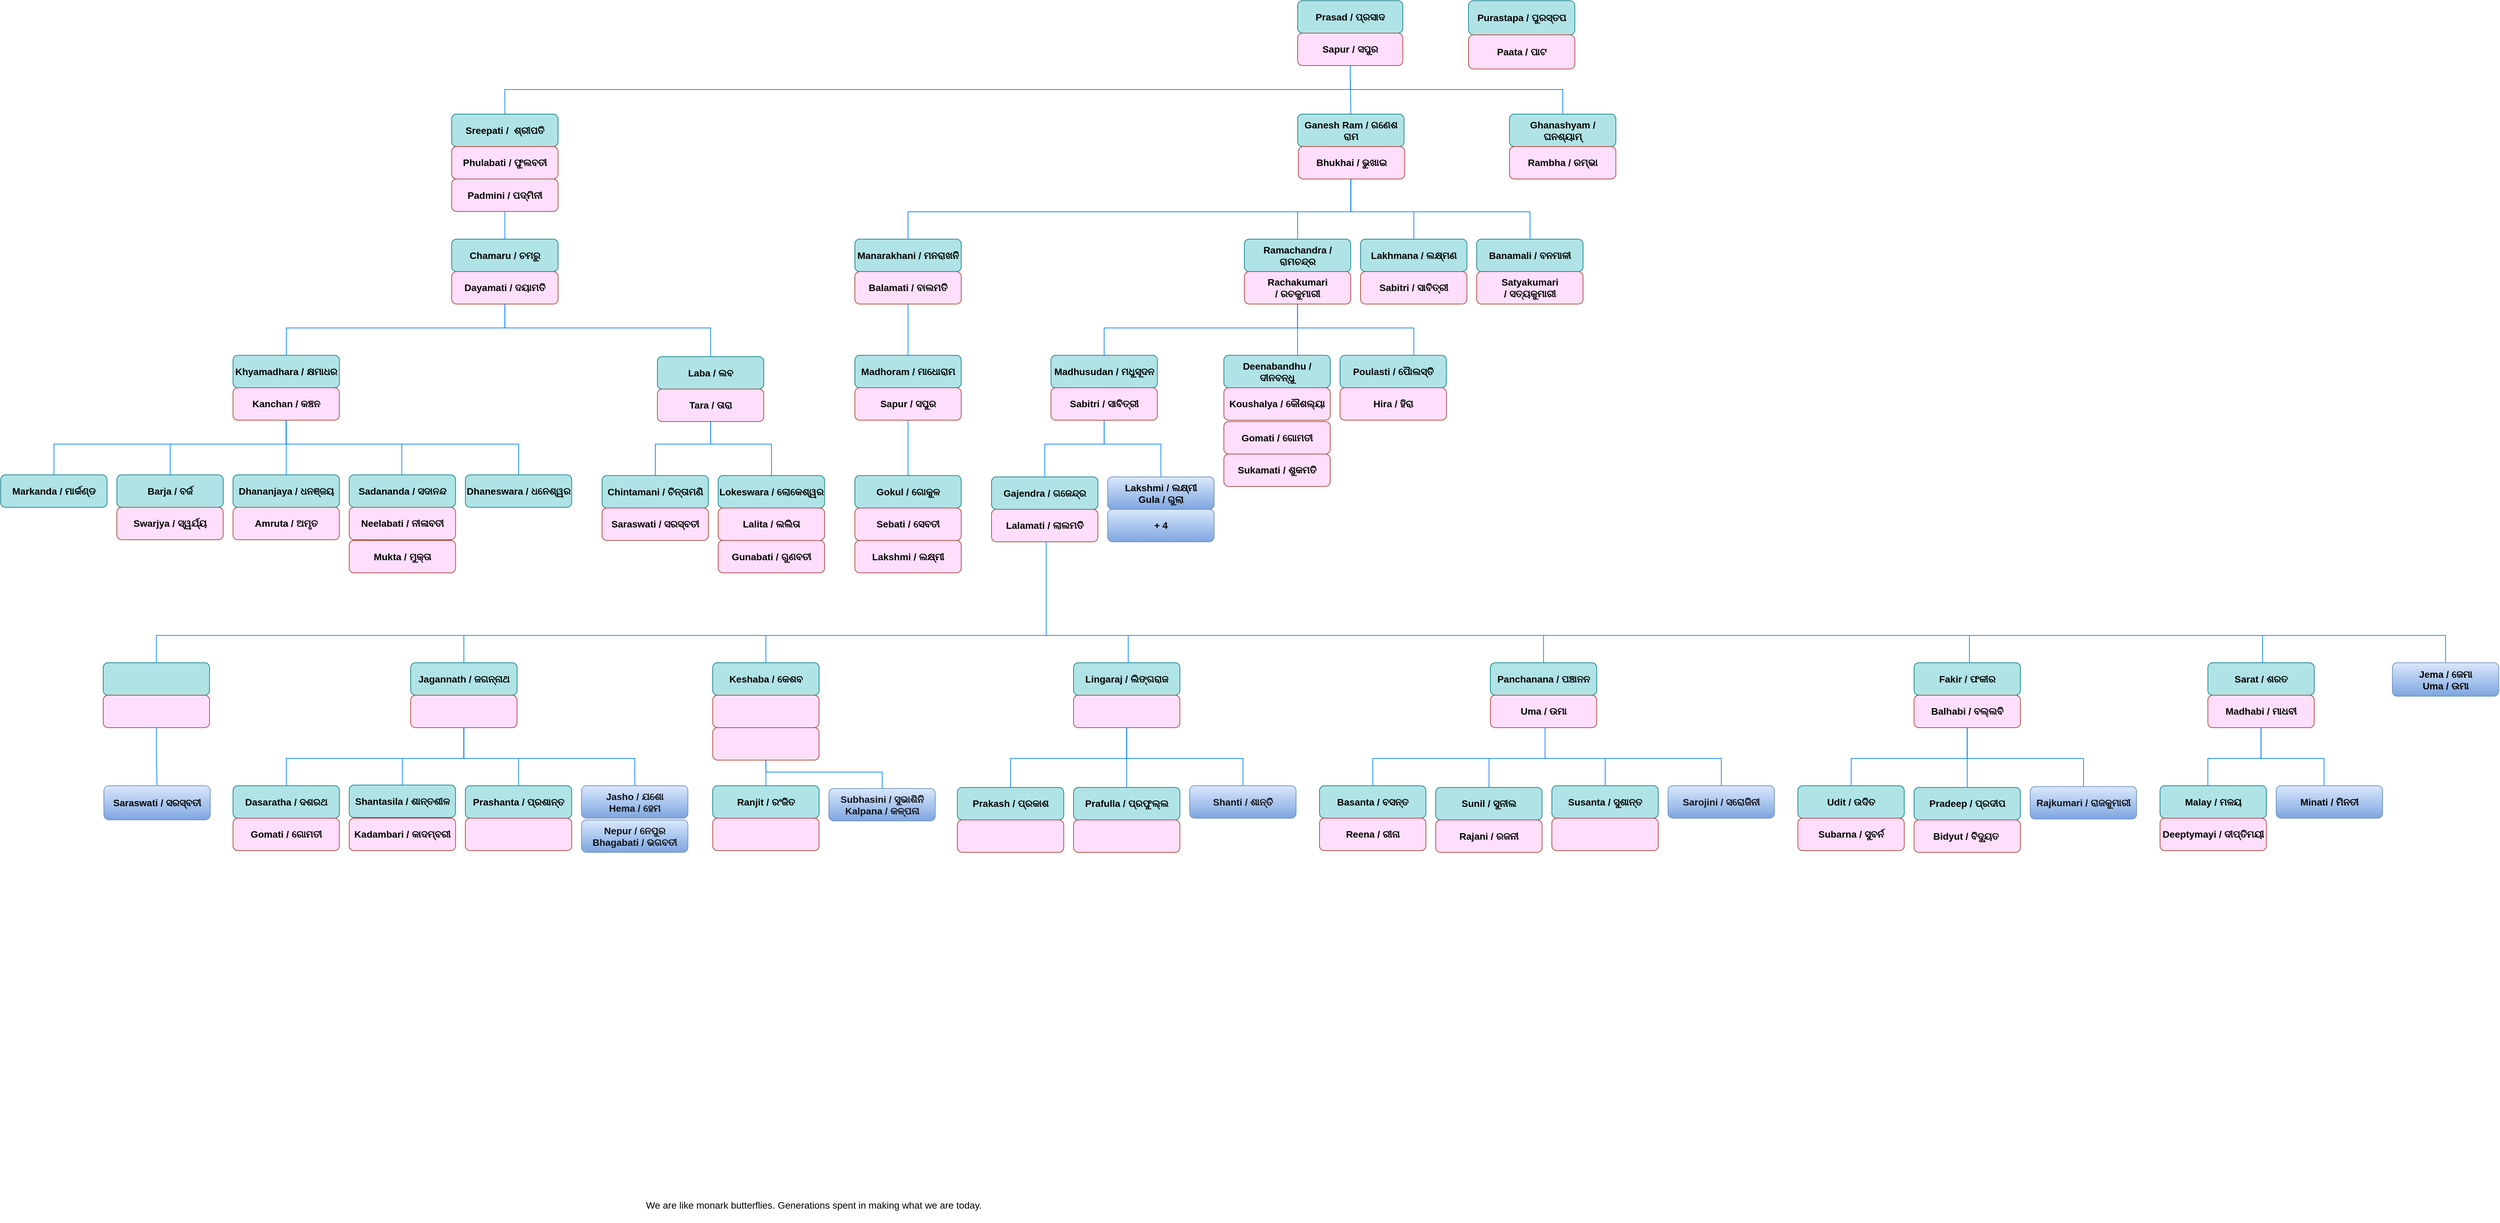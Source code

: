 <mxfile version="24.7.1" type="github">
  <diagram name="Page-1" id="Fa0bQ-jHsM6v-oD2tgcy">
    <mxGraphModel dx="3549" dy="2166" grid="1" gridSize="10" guides="1" tooltips="1" connect="1" arrows="1" fold="1" page="1" pageScale="1" pageWidth="8000" pageHeight="2000" math="0" shadow="0">
      <root>
        <mxCell id="0" />
        <mxCell id="1" parent="0" />
        <mxCell id="6-QbLFjZhCQKoY5gVnMu-239" style="edgeStyle=orthogonalEdgeStyle;rounded=0;orthogonalLoop=1;jettySize=auto;html=1;entryX=0.5;entryY=0;entryDx=0;entryDy=0;strokeColor=#007FFF;endArrow=none;endFill=0;" edge="1" parent="1" source="6-QbLFjZhCQKoY5gVnMu-143" target="6-QbLFjZhCQKoY5gVnMu-194">
          <mxGeometry relative="1" as="geometry" />
        </mxCell>
        <mxCell id="6-QbLFjZhCQKoY5gVnMu-240" style="edgeStyle=orthogonalEdgeStyle;rounded=0;orthogonalLoop=1;jettySize=auto;html=1;strokeColor=#007FFF;endArrow=none;endFill=0;" edge="1" parent="1" source="6-QbLFjZhCQKoY5gVnMu-145" target="6-QbLFjZhCQKoY5gVnMu-185">
          <mxGeometry relative="1" as="geometry">
            <Array as="points">
              <mxPoint x="688" y="1200" />
              <mxPoint x="428" y="1200" />
            </Array>
          </mxGeometry>
        </mxCell>
        <mxCell id="6-QbLFjZhCQKoY5gVnMu-241" style="edgeStyle=orthogonalEdgeStyle;rounded=0;orthogonalLoop=1;jettySize=auto;html=1;entryX=0.5;entryY=0;entryDx=0;entryDy=0;strokeColor=#007FFF;endArrow=none;endFill=0;" edge="1" parent="1" source="6-QbLFjZhCQKoY5gVnMu-145" target="6-QbLFjZhCQKoY5gVnMu-189">
          <mxGeometry relative="1" as="geometry">
            <Array as="points">
              <mxPoint x="688" y="1200" />
              <mxPoint x="598" y="1200" />
            </Array>
          </mxGeometry>
        </mxCell>
        <mxCell id="6-QbLFjZhCQKoY5gVnMu-242" style="edgeStyle=orthogonalEdgeStyle;rounded=0;orthogonalLoop=1;jettySize=auto;html=1;entryX=0.5;entryY=0;entryDx=0;entryDy=0;strokeColor=#007FFF;endArrow=none;endFill=0;" edge="1" parent="1" source="6-QbLFjZhCQKoY5gVnMu-145" target="6-QbLFjZhCQKoY5gVnMu-192">
          <mxGeometry relative="1" as="geometry">
            <Array as="points">
              <mxPoint x="688" y="1200" />
              <mxPoint x="768" y="1200" />
            </Array>
          </mxGeometry>
        </mxCell>
        <mxCell id="6-QbLFjZhCQKoY5gVnMu-243" style="edgeStyle=orthogonalEdgeStyle;rounded=0;orthogonalLoop=1;jettySize=auto;html=1;strokeColor=#007FFF;endArrow=none;endFill=0;" edge="1" parent="1" source="6-QbLFjZhCQKoY5gVnMu-145" target="6-QbLFjZhCQKoY5gVnMu-197">
          <mxGeometry relative="1" as="geometry">
            <Array as="points">
              <mxPoint x="688" y="1200" />
              <mxPoint x="938" y="1200" />
            </Array>
          </mxGeometry>
        </mxCell>
        <mxCell id="6-QbLFjZhCQKoY5gVnMu-244" style="edgeStyle=orthogonalEdgeStyle;rounded=0;orthogonalLoop=1;jettySize=auto;html=1;strokeColor=#007FFF;endArrow=none;endFill=0;" edge="1" parent="1" source="6-QbLFjZhCQKoY5gVnMu-148" target="6-QbLFjZhCQKoY5gVnMu-201">
          <mxGeometry relative="1" as="geometry" />
        </mxCell>
        <mxCell id="6-QbLFjZhCQKoY5gVnMu-245" style="edgeStyle=orthogonalEdgeStyle;rounded=0;orthogonalLoop=1;jettySize=auto;html=1;strokeColor=#007FFF;endArrow=none;endFill=0;" edge="1" parent="1" source="6-QbLFjZhCQKoY5gVnMu-148" target="6-QbLFjZhCQKoY5gVnMu-206">
          <mxGeometry relative="1" as="geometry">
            <Array as="points">
              <mxPoint x="1130" y="1220" />
              <mxPoint x="1300" y="1220" />
            </Array>
          </mxGeometry>
        </mxCell>
        <mxCell id="6-QbLFjZhCQKoY5gVnMu-246" style="edgeStyle=orthogonalEdgeStyle;rounded=0;orthogonalLoop=1;jettySize=auto;html=1;entryX=0.5;entryY=0;entryDx=0;entryDy=0;strokeColor=#007FFF;endArrow=none;endFill=0;" edge="1" parent="1" source="6-QbLFjZhCQKoY5gVnMu-151" target="6-QbLFjZhCQKoY5gVnMu-208">
          <mxGeometry relative="1" as="geometry">
            <Array as="points">
              <mxPoint x="1658" y="1200" />
              <mxPoint x="1488" y="1200" />
            </Array>
          </mxGeometry>
        </mxCell>
        <mxCell id="6-QbLFjZhCQKoY5gVnMu-247" style="edgeStyle=orthogonalEdgeStyle;rounded=0;orthogonalLoop=1;jettySize=auto;html=1;strokeColor=#007FFF;endArrow=none;endFill=0;" edge="1" parent="1" source="6-QbLFjZhCQKoY5gVnMu-151" target="6-QbLFjZhCQKoY5gVnMu-211">
          <mxGeometry relative="1" as="geometry" />
        </mxCell>
        <mxCell id="6-QbLFjZhCQKoY5gVnMu-248" style="edgeStyle=orthogonalEdgeStyle;rounded=0;orthogonalLoop=1;jettySize=auto;html=1;strokeColor=#007FFF;endArrow=none;endFill=0;" edge="1" parent="1" source="6-QbLFjZhCQKoY5gVnMu-151" target="6-QbLFjZhCQKoY5gVnMu-213">
          <mxGeometry relative="1" as="geometry">
            <Array as="points">
              <mxPoint x="1658" y="1200" />
              <mxPoint x="1828" y="1200" />
            </Array>
          </mxGeometry>
        </mxCell>
        <mxCell id="6-QbLFjZhCQKoY5gVnMu-250" style="edgeStyle=orthogonalEdgeStyle;rounded=0;orthogonalLoop=1;jettySize=auto;html=1;strokeColor=#007FFF;endArrow=none;endFill=0;" edge="1" parent="1" source="6-QbLFjZhCQKoY5gVnMu-154" target="6-QbLFjZhCQKoY5gVnMu-215">
          <mxGeometry relative="1" as="geometry">
            <Array as="points">
              <mxPoint x="2270" y="1200" />
              <mxPoint x="2018" y="1200" />
            </Array>
          </mxGeometry>
        </mxCell>
        <mxCell id="6-QbLFjZhCQKoY5gVnMu-251" style="edgeStyle=orthogonalEdgeStyle;rounded=0;orthogonalLoop=1;jettySize=auto;html=1;strokeColor=#007FFF;endArrow=none;endFill=0;" edge="1" parent="1" source="6-QbLFjZhCQKoY5gVnMu-154" target="6-QbLFjZhCQKoY5gVnMu-218">
          <mxGeometry relative="1" as="geometry">
            <Array as="points">
              <mxPoint x="2270" y="1200" />
              <mxPoint x="2188" y="1200" />
            </Array>
          </mxGeometry>
        </mxCell>
        <mxCell id="6-QbLFjZhCQKoY5gVnMu-252" style="edgeStyle=orthogonalEdgeStyle;rounded=0;orthogonalLoop=1;jettySize=auto;html=1;strokeColor=#007FFF;endArrow=none;endFill=0;" edge="1" parent="1" source="6-QbLFjZhCQKoY5gVnMu-154" target="6-QbLFjZhCQKoY5gVnMu-221">
          <mxGeometry relative="1" as="geometry">
            <Array as="points">
              <mxPoint x="2270" y="1200" />
              <mxPoint x="2358" y="1200" />
            </Array>
          </mxGeometry>
        </mxCell>
        <mxCell id="6-QbLFjZhCQKoY5gVnMu-253" style="edgeStyle=orthogonalEdgeStyle;rounded=0;orthogonalLoop=1;jettySize=auto;html=1;exitX=0.5;exitY=0;exitDx=0;exitDy=0;strokeColor=#007FFF;endArrow=none;endFill=0;" edge="1" parent="1" source="6-QbLFjZhCQKoY5gVnMu-155" target="6-QbLFjZhCQKoY5gVnMu-226">
          <mxGeometry relative="1" as="geometry">
            <Array as="points">
              <mxPoint x="2270" y="1108" />
              <mxPoint x="2270" y="1200" />
              <mxPoint x="2528" y="1200" />
            </Array>
          </mxGeometry>
        </mxCell>
        <mxCell id="6-QbLFjZhCQKoY5gVnMu-254" style="edgeStyle=orthogonalEdgeStyle;rounded=0;orthogonalLoop=1;jettySize=auto;html=1;strokeColor=#007FFF;endArrow=none;endFill=0;" edge="1" parent="1" source="6-QbLFjZhCQKoY5gVnMu-138" target="6-QbLFjZhCQKoY5gVnMu-157">
          <mxGeometry relative="1" as="geometry">
            <Array as="points">
              <mxPoint x="1540" y="1020" />
              <mxPoint x="2891" y="1020" />
            </Array>
          </mxGeometry>
        </mxCell>
        <mxCell id="6-QbLFjZhCQKoY5gVnMu-255" style="edgeStyle=orthogonalEdgeStyle;rounded=0;orthogonalLoop=1;jettySize=auto;html=1;strokeColor=#007FFF;endArrow=none;endFill=0;" edge="1" parent="1" source="6-QbLFjZhCQKoY5gVnMu-157" target="6-QbLFjZhCQKoY5gVnMu-228">
          <mxGeometry relative="1" as="geometry">
            <Array as="points">
              <mxPoint x="2888" y="1200" />
              <mxPoint x="2718" y="1200" />
            </Array>
          </mxGeometry>
        </mxCell>
        <mxCell id="6-QbLFjZhCQKoY5gVnMu-256" style="edgeStyle=orthogonalEdgeStyle;rounded=0;orthogonalLoop=1;jettySize=auto;html=1;entryX=0.5;entryY=0;entryDx=0;entryDy=0;strokeColor=#007FFF;endArrow=none;endFill=0;" edge="1" parent="1" source="6-QbLFjZhCQKoY5gVnMu-157" target="6-QbLFjZhCQKoY5gVnMu-231">
          <mxGeometry relative="1" as="geometry" />
        </mxCell>
        <mxCell id="6-QbLFjZhCQKoY5gVnMu-257" style="edgeStyle=orthogonalEdgeStyle;rounded=0;orthogonalLoop=1;jettySize=auto;html=1;strokeColor=#007FFF;endArrow=none;endFill=0;" edge="1" parent="1" source="6-QbLFjZhCQKoY5gVnMu-157" target="6-QbLFjZhCQKoY5gVnMu-233">
          <mxGeometry relative="1" as="geometry">
            <Array as="points">
              <mxPoint x="2888" y="1200" />
              <mxPoint x="3058" y="1200" />
            </Array>
          </mxGeometry>
        </mxCell>
        <mxCell id="6-QbLFjZhCQKoY5gVnMu-238" style="edgeStyle=orthogonalEdgeStyle;rounded=0;orthogonalLoop=1;jettySize=auto;html=1;strokeColor=#007FFF;endArrow=none;endFill=0;" edge="1" parent="1" source="6-QbLFjZhCQKoY5gVnMu-33" target="6-QbLFjZhCQKoY5gVnMu-236">
          <mxGeometry relative="1" as="geometry">
            <Array as="points">
              <mxPoint x="748" y="570" />
              <mxPoint x="428" y="570" />
            </Array>
          </mxGeometry>
        </mxCell>
        <mxCell id="6-QbLFjZhCQKoY5gVnMu-182" style="edgeStyle=orthogonalEdgeStyle;rounded=0;orthogonalLoop=1;jettySize=auto;html=1;strokeColor=#007FFF;endArrow=none;endFill=0;exitX=0.5;exitY=0;exitDx=0;exitDy=0;" edge="1" parent="1" source="6-QbLFjZhCQKoY5gVnMu-161" target="6-QbLFjZhCQKoY5gVnMu-176">
          <mxGeometry relative="1" as="geometry">
            <Array as="points">
              <mxPoint x="3318" y="1200" />
              <mxPoint x="3240" y="1200" />
            </Array>
          </mxGeometry>
        </mxCell>
        <mxCell id="6-QbLFjZhCQKoY5gVnMu-183" style="edgeStyle=orthogonalEdgeStyle;rounded=0;orthogonalLoop=1;jettySize=auto;html=1;strokeColor=#007FFF;endArrow=none;endFill=0;exitX=0.5;exitY=1;exitDx=0;exitDy=0;entryX=0.5;entryY=0;entryDx=0;entryDy=0;" edge="1" parent="1" source="6-QbLFjZhCQKoY5gVnMu-160" target="6-QbLFjZhCQKoY5gVnMu-181">
          <mxGeometry relative="1" as="geometry">
            <Array as="points">
              <mxPoint x="3318" y="1200" />
              <mxPoint x="3410" y="1200" />
              <mxPoint x="3410" y="1240" />
            </Array>
          </mxGeometry>
        </mxCell>
        <mxCell id="6-QbLFjZhCQKoY5gVnMu-171" style="edgeStyle=orthogonalEdgeStyle;rounded=0;orthogonalLoop=1;jettySize=auto;html=1;strokeColor=#007FFF;endArrow=none;endFill=0;" edge="1" parent="1" source="6-QbLFjZhCQKoY5gVnMu-138" target="6-QbLFjZhCQKoY5gVnMu-160">
          <mxGeometry relative="1" as="geometry">
            <Array as="points">
              <mxPoint x="1540" y="1020" />
              <mxPoint x="3320" y="1020" />
            </Array>
          </mxGeometry>
        </mxCell>
        <mxCell id="6-QbLFjZhCQKoY5gVnMu-174" style="edgeStyle=orthogonalEdgeStyle;rounded=0;orthogonalLoop=1;jettySize=auto;html=1;entryX=0.5;entryY=0;entryDx=0;entryDy=0;strokeColor=#007FFF;endArrow=none;endFill=0;" edge="1" parent="1" source="6-QbLFjZhCQKoY5gVnMu-138" target="6-QbLFjZhCQKoY5gVnMu-173">
          <mxGeometry relative="1" as="geometry">
            <Array as="points">
              <mxPoint x="1540" y="1020" />
              <mxPoint x="3588" y="1020" />
            </Array>
          </mxGeometry>
        </mxCell>
        <mxCell id="6-QbLFjZhCQKoY5gVnMu-172" style="edgeStyle=orthogonalEdgeStyle;rounded=0;orthogonalLoop=1;jettySize=auto;html=1;entryX=0.5;entryY=0;entryDx=0;entryDy=0;endArrow=none;endFill=0;strokeColor=#007FFF;" edge="1" parent="1" source="6-QbLFjZhCQKoY5gVnMu-124" target="6-QbLFjZhCQKoY5gVnMu-168">
          <mxGeometry relative="1" as="geometry">
            <Array as="points">
              <mxPoint x="1625" y="740" />
              <mxPoint x="1708" y="740" />
            </Array>
          </mxGeometry>
        </mxCell>
        <mxCell id="6-QbLFjZhCQKoY5gVnMu-162" style="edgeStyle=orthogonalEdgeStyle;rounded=0;orthogonalLoop=1;jettySize=auto;html=1;entryX=0.5;entryY=0;entryDx=0;entryDy=0;strokeColor=#007FFF;endArrow=none;endFill=0;" edge="1" parent="1" source="6-QbLFjZhCQKoY5gVnMu-138" target="6-QbLFjZhCQKoY5gVnMu-142">
          <mxGeometry relative="1" as="geometry">
            <Array as="points">
              <mxPoint x="1540" y="1020" />
              <mxPoint x="238" y="1020" />
            </Array>
          </mxGeometry>
        </mxCell>
        <mxCell id="6-QbLFjZhCQKoY5gVnMu-163" style="edgeStyle=orthogonalEdgeStyle;rounded=0;orthogonalLoop=1;jettySize=auto;html=1;entryX=0.5;entryY=0;entryDx=0;entryDy=0;strokeColor=#007FFF;endArrow=none;endFill=0;" edge="1" parent="1" source="6-QbLFjZhCQKoY5gVnMu-138" target="6-QbLFjZhCQKoY5gVnMu-145">
          <mxGeometry relative="1" as="geometry">
            <Array as="points">
              <mxPoint x="1540" y="1020" />
              <mxPoint x="688" y="1020" />
            </Array>
          </mxGeometry>
        </mxCell>
        <mxCell id="6-QbLFjZhCQKoY5gVnMu-164" style="edgeStyle=orthogonalEdgeStyle;rounded=0;orthogonalLoop=1;jettySize=auto;html=1;strokeColor=#007FFF;endArrow=none;endFill=0;entryX=0.5;entryY=0;entryDx=0;entryDy=0;" edge="1" parent="1" source="6-QbLFjZhCQKoY5gVnMu-138" target="6-QbLFjZhCQKoY5gVnMu-148">
          <mxGeometry relative="1" as="geometry">
            <Array as="points">
              <mxPoint x="1540" y="1020" />
              <mxPoint x="1130" y="1020" />
            </Array>
          </mxGeometry>
        </mxCell>
        <mxCell id="6-QbLFjZhCQKoY5gVnMu-165" style="edgeStyle=orthogonalEdgeStyle;rounded=0;orthogonalLoop=1;jettySize=auto;html=1;strokeColor=#007FFF;endArrow=none;endFill=0;" edge="1" parent="1" source="6-QbLFjZhCQKoY5gVnMu-138" target="6-QbLFjZhCQKoY5gVnMu-151">
          <mxGeometry relative="1" as="geometry">
            <Array as="points">
              <mxPoint x="1540" y="1020" />
              <mxPoint x="1660" y="1020" />
            </Array>
          </mxGeometry>
        </mxCell>
        <mxCell id="6-QbLFjZhCQKoY5gVnMu-166" style="edgeStyle=orthogonalEdgeStyle;rounded=0;orthogonalLoop=1;jettySize=auto;html=1;strokeColor=#007FFF;endArrow=none;endFill=0;entryX=0.5;entryY=0;entryDx=0;entryDy=0;" edge="1" parent="1" source="6-QbLFjZhCQKoY5gVnMu-138" target="6-QbLFjZhCQKoY5gVnMu-154">
          <mxGeometry relative="1" as="geometry">
            <Array as="points">
              <mxPoint x="1540" y="1020" />
              <mxPoint x="2268" y="1020" />
            </Array>
          </mxGeometry>
        </mxCell>
        <mxCell id="6-QbLFjZhCQKoY5gVnMu-140" style="edgeStyle=orthogonalEdgeStyle;rounded=0;orthogonalLoop=1;jettySize=auto;html=1;strokeColor=#007FFF;endArrow=none;endFill=0;" edge="1" parent="1" source="6-QbLFjZhCQKoY5gVnMu-124" target="6-QbLFjZhCQKoY5gVnMu-138">
          <mxGeometry relative="1" as="geometry">
            <Array as="points">
              <mxPoint x="1625" y="740" />
              <mxPoint x="1538" y="740" />
            </Array>
          </mxGeometry>
        </mxCell>
        <mxCell id="6-QbLFjZhCQKoY5gVnMu-134" style="edgeStyle=orthogonalEdgeStyle;rounded=0;orthogonalLoop=1;jettySize=auto;html=1;entryX=0.5;entryY=0;entryDx=0;entryDy=0;strokeColor=#007FFF;endArrow=none;endFill=0;fontSize=14;" edge="1" parent="1" source="6-QbLFjZhCQKoY5gVnMu-95" target="6-QbLFjZhCQKoY5gVnMu-124">
          <mxGeometry relative="1" as="geometry">
            <Array as="points">
              <mxPoint x="1908" y="570" />
              <mxPoint x="1625" y="570" />
            </Array>
          </mxGeometry>
        </mxCell>
        <mxCell id="6-QbLFjZhCQKoY5gVnMu-135" style="edgeStyle=orthogonalEdgeStyle;rounded=0;orthogonalLoop=1;jettySize=auto;html=1;strokeColor=#007FFF;endArrow=none;endFill=0;fontSize=14;" edge="1" parent="1" source="6-QbLFjZhCQKoY5gVnMu-95" target="6-QbLFjZhCQKoY5gVnMu-127">
          <mxGeometry relative="1" as="geometry">
            <Array as="points">
              <mxPoint x="1908" y="520" />
              <mxPoint x="1908" y="520" />
            </Array>
          </mxGeometry>
        </mxCell>
        <mxCell id="6-QbLFjZhCQKoY5gVnMu-136" style="edgeStyle=orthogonalEdgeStyle;rounded=0;orthogonalLoop=1;jettySize=auto;html=1;entryX=0.5;entryY=0;entryDx=0;entryDy=0;strokeColor=#007FFF;endArrow=none;endFill=0;fontSize=14;" edge="1" parent="1" source="6-QbLFjZhCQKoY5gVnMu-95" target="6-QbLFjZhCQKoY5gVnMu-130">
          <mxGeometry relative="1" as="geometry">
            <Array as="points">
              <mxPoint x="1908" y="570" />
              <mxPoint x="2078" y="570" />
            </Array>
          </mxGeometry>
        </mxCell>
        <mxCell id="6-QbLFjZhCQKoY5gVnMu-122" style="edgeStyle=orthogonalEdgeStyle;rounded=0;orthogonalLoop=1;jettySize=auto;html=1;endArrow=none;endFill=0;strokeColor=#007FFF;fontSize=14;" edge="1" parent="1" source="6-QbLFjZhCQKoY5gVnMu-111" target="6-QbLFjZhCQKoY5gVnMu-119">
          <mxGeometry relative="1" as="geometry" />
        </mxCell>
        <mxCell id="6-QbLFjZhCQKoY5gVnMu-113" style="edgeStyle=orthogonalEdgeStyle;rounded=0;orthogonalLoop=1;jettySize=auto;html=1;endArrow=none;endFill=0;strokeColor=#007FFF;fontSize=14;" edge="1" parent="1" source="6-QbLFjZhCQKoY5gVnMu-104" target="6-QbLFjZhCQKoY5gVnMu-111">
          <mxGeometry relative="1" as="geometry">
            <Array as="points">
              <mxPoint x="1338" y="530" />
              <mxPoint x="1338" y="530" />
            </Array>
          </mxGeometry>
        </mxCell>
        <mxCell id="6-QbLFjZhCQKoY5gVnMu-106" style="edgeStyle=orthogonalEdgeStyle;rounded=0;orthogonalLoop=1;jettySize=auto;html=1;strokeColor=#007FFF;endArrow=none;endFill=0;entryX=0.5;entryY=0;entryDx=0;entryDy=0;fontSize=14;" edge="1" parent="1" source="6-QbLFjZhCQKoY5gVnMu-19" target="6-QbLFjZhCQKoY5gVnMu-104">
          <mxGeometry relative="1" as="geometry">
            <Array as="points">
              <mxPoint x="1986" y="400" />
              <mxPoint x="1338" y="400" />
            </Array>
          </mxGeometry>
        </mxCell>
        <mxCell id="6-QbLFjZhCQKoY5gVnMu-107" style="edgeStyle=orthogonalEdgeStyle;rounded=0;orthogonalLoop=1;jettySize=auto;html=1;strokeColor=#007FFF;endArrow=none;endFill=0;fontSize=14;" edge="1" parent="1" source="6-QbLFjZhCQKoY5gVnMu-19" target="6-QbLFjZhCQKoY5gVnMu-95">
          <mxGeometry relative="1" as="geometry">
            <Array as="points">
              <mxPoint x="1986" y="400" />
              <mxPoint x="1908" y="400" />
            </Array>
          </mxGeometry>
        </mxCell>
        <mxCell id="6-QbLFjZhCQKoY5gVnMu-108" style="edgeStyle=orthogonalEdgeStyle;rounded=0;orthogonalLoop=1;jettySize=auto;html=1;strokeColor=#007FFF;endArrow=none;endFill=0;fontSize=14;" edge="1" parent="1" source="6-QbLFjZhCQKoY5gVnMu-19" target="6-QbLFjZhCQKoY5gVnMu-98">
          <mxGeometry relative="1" as="geometry">
            <Array as="points">
              <mxPoint x="1986" y="400" />
              <mxPoint x="2078" y="400" />
            </Array>
          </mxGeometry>
        </mxCell>
        <mxCell id="6-QbLFjZhCQKoY5gVnMu-109" style="edgeStyle=orthogonalEdgeStyle;rounded=0;orthogonalLoop=1;jettySize=auto;html=1;strokeColor=#007FFF;endArrow=none;endFill=0;fontSize=14;" edge="1" parent="1" source="6-QbLFjZhCQKoY5gVnMu-19" target="6-QbLFjZhCQKoY5gVnMu-101">
          <mxGeometry relative="1" as="geometry">
            <Array as="points">
              <mxPoint x="1986" y="400" />
              <mxPoint x="2248" y="400" />
            </Array>
          </mxGeometry>
        </mxCell>
        <mxCell id="6-QbLFjZhCQKoY5gVnMu-87" style="edgeStyle=orthogonalEdgeStyle;rounded=0;orthogonalLoop=1;jettySize=auto;html=1;strokeColor=#007FFF;endArrow=none;endFill=0;fontSize=14;" edge="1" parent="1" source="6-QbLFjZhCQKoY5gVnMu-37" target="6-QbLFjZhCQKoY5gVnMu-85">
          <mxGeometry relative="1" as="geometry">
            <Array as="points">
              <mxPoint x="1049" y="740" />
              <mxPoint x="968" y="740" />
            </Array>
          </mxGeometry>
        </mxCell>
        <mxCell id="6-QbLFjZhCQKoY5gVnMu-88" style="edgeStyle=orthogonalEdgeStyle;rounded=0;orthogonalLoop=1;jettySize=auto;html=1;strokeColor=#007FFF;endArrow=none;endFill=0;fontSize=14;" edge="1" parent="1" source="6-QbLFjZhCQKoY5gVnMu-37" target="6-QbLFjZhCQKoY5gVnMu-82">
          <mxGeometry relative="1" as="geometry">
            <Array as="points">
              <mxPoint x="1049" y="740" />
              <mxPoint x="1138" y="740" />
            </Array>
          </mxGeometry>
        </mxCell>
        <mxCell id="6-QbLFjZhCQKoY5gVnMu-76" style="edgeStyle=orthogonalEdgeStyle;rounded=0;orthogonalLoop=1;jettySize=auto;html=1;strokeColor=#007FFF;endArrow=none;endFill=0;fontSize=14;" edge="1" parent="1" source="6-QbLFjZhCQKoY5gVnMu-236" target="6-QbLFjZhCQKoY5gVnMu-73">
          <mxGeometry relative="1" as="geometry" />
        </mxCell>
        <mxCell id="6-QbLFjZhCQKoY5gVnMu-77" style="edgeStyle=orthogonalEdgeStyle;rounded=0;orthogonalLoop=1;jettySize=auto;html=1;strokeColor=#007FFF;endArrow=none;endFill=0;fontSize=14;" edge="1" parent="1" source="6-QbLFjZhCQKoY5gVnMu-236" target="6-QbLFjZhCQKoY5gVnMu-70">
          <mxGeometry relative="1" as="geometry">
            <Array as="points">
              <mxPoint x="428" y="740" />
              <mxPoint x="597" y="740" />
            </Array>
          </mxGeometry>
        </mxCell>
        <mxCell id="6-QbLFjZhCQKoY5gVnMu-78" style="edgeStyle=orthogonalEdgeStyle;rounded=0;orthogonalLoop=1;jettySize=auto;html=1;strokeColor=#007FFF;endArrow=none;endFill=0;fontSize=14;" edge="1" parent="1" source="6-QbLFjZhCQKoY5gVnMu-236" target="6-QbLFjZhCQKoY5gVnMu-67">
          <mxGeometry relative="1" as="geometry">
            <Array as="points">
              <mxPoint x="428" y="740" />
              <mxPoint x="768" y="740" />
            </Array>
          </mxGeometry>
        </mxCell>
        <mxCell id="6-QbLFjZhCQKoY5gVnMu-79" style="edgeStyle=orthogonalEdgeStyle;rounded=0;orthogonalLoop=1;jettySize=auto;html=1;strokeColor=#007FFF;endArrow=none;endFill=0;fontSize=14;" edge="1" parent="1" source="6-QbLFjZhCQKoY5gVnMu-236" target="6-QbLFjZhCQKoY5gVnMu-64">
          <mxGeometry relative="1" as="geometry">
            <Array as="points">
              <mxPoint x="428" y="740" />
              <mxPoint x="258" y="740" />
            </Array>
          </mxGeometry>
        </mxCell>
        <mxCell id="6-QbLFjZhCQKoY5gVnMu-80" style="edgeStyle=orthogonalEdgeStyle;rounded=0;orthogonalLoop=1;jettySize=auto;html=1;strokeColor=#007FFF;endArrow=none;endFill=0;fontSize=14;exitX=0.5;exitY=1;exitDx=0;exitDy=0;" edge="1" parent="1" source="6-QbLFjZhCQKoY5gVnMu-237" target="6-QbLFjZhCQKoY5gVnMu-44">
          <mxGeometry relative="1" as="geometry">
            <Array as="points">
              <mxPoint x="428" y="740" />
              <mxPoint x="88" y="740" />
            </Array>
          </mxGeometry>
        </mxCell>
        <mxCell id="6-QbLFjZhCQKoY5gVnMu-28" style="edgeStyle=orthogonalEdgeStyle;rounded=0;orthogonalLoop=1;jettySize=auto;html=1;entryX=0.5;entryY=0;entryDx=0;entryDy=0;exitX=0.5;exitY=1;exitDx=0;exitDy=0;endArrow=none;endFill=0;strokeColor=#007FFF;fontSize=14;" edge="1" parent="1" source="6-QbLFjZhCQKoY5gVnMu-1" target="6-QbLFjZhCQKoY5gVnMu-22">
          <mxGeometry relative="1" as="geometry">
            <Array as="points">
              <mxPoint x="1985" y="221" />
              <mxPoint x="748" y="221" />
            </Array>
          </mxGeometry>
        </mxCell>
        <mxCell id="6-QbLFjZhCQKoY5gVnMu-31" style="edgeStyle=orthogonalEdgeStyle;rounded=0;orthogonalLoop=1;jettySize=auto;html=1;endArrow=none;endFill=0;strokeColor=#007FFF;fontSize=14;" edge="1" parent="1" source="6-QbLFjZhCQKoY5gVnMu-1" target="6-QbLFjZhCQKoY5gVnMu-19">
          <mxGeometry relative="1" as="geometry" />
        </mxCell>
        <mxCell id="6-QbLFjZhCQKoY5gVnMu-32" style="edgeStyle=orthogonalEdgeStyle;rounded=0;orthogonalLoop=1;jettySize=auto;html=1;endArrow=none;endFill=0;strokeColor=#007FFF;fontSize=14;" edge="1" parent="1" source="6-QbLFjZhCQKoY5gVnMu-1" target="6-QbLFjZhCQKoY5gVnMu-26">
          <mxGeometry relative="1" as="geometry">
            <Array as="points">
              <mxPoint x="1985" y="221" />
              <mxPoint x="2296" y="221" />
            </Array>
          </mxGeometry>
        </mxCell>
        <mxCell id="6-QbLFjZhCQKoY5gVnMu-39" style="edgeStyle=orthogonalEdgeStyle;rounded=0;orthogonalLoop=1;jettySize=auto;html=1;entryX=0.5;entryY=0;entryDx=0;entryDy=0;endArrow=none;endFill=0;strokeColor=#007FFF;fontSize=14;" edge="1" parent="1" source="6-QbLFjZhCQKoY5gVnMu-22" target="6-QbLFjZhCQKoY5gVnMu-33">
          <mxGeometry relative="1" as="geometry" />
        </mxCell>
        <mxCell id="6-QbLFjZhCQKoY5gVnMu-41" style="edgeStyle=orthogonalEdgeStyle;rounded=0;orthogonalLoop=1;jettySize=auto;html=1;entryX=0.5;entryY=0;entryDx=0;entryDy=0;endArrow=none;endFill=0;strokeColor=#007FFF;exitX=0.5;exitY=1;exitDx=0;exitDy=0;fontSize=14;" edge="1" parent="1" source="6-QbLFjZhCQKoY5gVnMu-33" target="6-QbLFjZhCQKoY5gVnMu-37">
          <mxGeometry relative="1" as="geometry">
            <Array as="points">
              <mxPoint x="748" y="570" />
              <mxPoint x="1049" y="570" />
            </Array>
          </mxGeometry>
        </mxCell>
        <mxCell id="6-QbLFjZhCQKoY5gVnMu-56" value="" style="group;fontSize=14;" vertex="1" connectable="0" parent="1">
          <mxGeometry x="971" y="612" width="155.68" height="95" as="geometry" />
        </mxCell>
        <mxCell id="6-QbLFjZhCQKoY5gVnMu-37" value="Laba / ଲବ" style="rounded=1;whiteSpace=wrap;html=1;fillColor=#b0e3e6;strokeColor=#0e8088;fontStyle=1;fontSize=14;" vertex="1" parent="6-QbLFjZhCQKoY5gVnMu-56">
          <mxGeometry width="155.676" height="47.5" as="geometry" />
        </mxCell>
        <mxCell id="6-QbLFjZhCQKoY5gVnMu-38" value="Tara /&amp;nbsp;ତାରା" style="rounded=1;whiteSpace=wrap;html=1;fillColor=#FFDEFC;strokeColor=#ae4132;fontStyle=1;fontSize=14;" vertex="1" parent="6-QbLFjZhCQKoY5gVnMu-56">
          <mxGeometry x="0.004" y="47.5" width="155.676" height="47.5" as="geometry" />
        </mxCell>
        <mxCell id="6-QbLFjZhCQKoY5gVnMu-57" value="" style="group;fontSize=14;" vertex="1" connectable="0" parent="1">
          <mxGeometry x="670" y="257" width="155.68" height="142.5" as="geometry" />
        </mxCell>
        <mxCell id="6-QbLFjZhCQKoY5gVnMu-22" value="Sreepati /&amp;nbsp;&amp;nbsp;ଶ୍ରୀପତି" style="rounded=1;whiteSpace=wrap;html=1;fillColor=#b0e3e6;strokeColor=#0e8088;fontStyle=1;fontSize=14;" vertex="1" parent="6-QbLFjZhCQKoY5gVnMu-57">
          <mxGeometry width="155.676" height="47.5" as="geometry" />
        </mxCell>
        <mxCell id="6-QbLFjZhCQKoY5gVnMu-23" value="Phulabati / ଫୁଲବତୀ" style="rounded=1;whiteSpace=wrap;html=1;fillColor=#FFDEFC;strokeColor=#ae4132;fontStyle=1;fontSize=14;" vertex="1" parent="6-QbLFjZhCQKoY5gVnMu-57">
          <mxGeometry x="0.004" y="47.5" width="155.676" height="47.5" as="geometry" />
        </mxCell>
        <mxCell id="6-QbLFjZhCQKoY5gVnMu-24" value="Padmini / ପଦ୍ମିନୀ" style="rounded=1;whiteSpace=wrap;html=1;fillColor=#FFDEFC;strokeColor=#ae4132;fontStyle=1;fontSize=14;" vertex="1" parent="6-QbLFjZhCQKoY5gVnMu-57">
          <mxGeometry x="0.004" y="95" width="155.676" height="47.5" as="geometry" />
        </mxCell>
        <mxCell id="6-QbLFjZhCQKoY5gVnMu-58" value="" style="group;fontSize=14;" vertex="1" connectable="0" parent="1">
          <mxGeometry x="670" y="440" width="155.68" height="95" as="geometry" />
        </mxCell>
        <mxCell id="6-QbLFjZhCQKoY5gVnMu-33" value="Chamaru / ଚମରୁ" style="rounded=1;whiteSpace=wrap;html=1;fillColor=#b0e3e6;strokeColor=#0e8088;fontStyle=1;fontSize=14;" vertex="1" parent="6-QbLFjZhCQKoY5gVnMu-58">
          <mxGeometry width="155.676" height="47.5" as="geometry" />
        </mxCell>
        <mxCell id="6-QbLFjZhCQKoY5gVnMu-34" value="Dayamati /&amp;nbsp;ଦୟାମତି" style="rounded=1;whiteSpace=wrap;html=1;fillColor=#FFDEFC;strokeColor=#ae4132;fontStyle=1;fontSize=14;" vertex="1" parent="6-QbLFjZhCQKoY5gVnMu-58">
          <mxGeometry x="0.004" y="47.5" width="155.676" height="47.5" as="geometry" />
        </mxCell>
        <mxCell id="6-QbLFjZhCQKoY5gVnMu-59" value="" style="group;fontSize=14;" vertex="1" connectable="0" parent="1">
          <mxGeometry x="1908" y="91" width="153.95" height="95" as="geometry" />
        </mxCell>
        <mxCell id="6-QbLFjZhCQKoY5gVnMu-1" value="Prasad /&amp;nbsp;&lt;span style=&quot;background-color: initial; font-size: 14px;&quot;&gt;ପ୍ରସାଦ&lt;/span&gt;" style="rounded=1;whiteSpace=wrap;html=1;fillColor=#b0e3e6;strokeColor=#0e8088;fontStyle=1;fontSize=14;" vertex="1" parent="6-QbLFjZhCQKoY5gVnMu-59">
          <mxGeometry width="153.946" height="47.5" as="geometry" />
        </mxCell>
        <mxCell id="6-QbLFjZhCQKoY5gVnMu-3" value="Sapur /&amp;nbsp;&lt;span style=&quot;background-color: initial; font-size: 14px;&quot;&gt;ସପୁର&lt;/span&gt;" style="rounded=1;whiteSpace=wrap;html=1;fillColor=#FFDEFC;strokeColor=#ae4132;fontStyle=1;fontSize=14;" vertex="1" parent="6-QbLFjZhCQKoY5gVnMu-59">
          <mxGeometry x="0.004" y="47.5" width="153.946" height="47.5" as="geometry" />
        </mxCell>
        <mxCell id="6-QbLFjZhCQKoY5gVnMu-60" value="" style="group;fontSize=14;" vertex="1" connectable="0" parent="1">
          <mxGeometry x="2158" y="91" width="155.68" height="100" as="geometry" />
        </mxCell>
        <mxCell id="6-QbLFjZhCQKoY5gVnMu-6" value="Purastapa /&amp;nbsp;&lt;span style=&quot;background-color: initial; font-size: 14px;&quot;&gt;ପୁରସ୍ତପ&lt;/span&gt;" style="rounded=1;whiteSpace=wrap;html=1;fillColor=#b0e3e6;strokeColor=#0e8088;fontStyle=1;fontSize=14;" vertex="1" parent="6-QbLFjZhCQKoY5gVnMu-60">
          <mxGeometry width="155.676" height="50" as="geometry" />
        </mxCell>
        <mxCell id="6-QbLFjZhCQKoY5gVnMu-7" value="Paata /&amp;nbsp;&lt;span style=&quot;background-color: initial; font-size: 14px;&quot;&gt;ପାଟ&lt;/span&gt;" style="rounded=1;whiteSpace=wrap;html=1;fillColor=#FFDEFC;strokeColor=#ae4132;fontStyle=1;fontSize=14;" vertex="1" parent="6-QbLFjZhCQKoY5gVnMu-60">
          <mxGeometry x="0.004" y="50" width="155.676" height="50" as="geometry" />
        </mxCell>
        <mxCell id="6-QbLFjZhCQKoY5gVnMu-61" value="" style="group;fontSize=14;" vertex="1" connectable="0" parent="1">
          <mxGeometry x="1908" y="257" width="156.68" height="95" as="geometry" />
        </mxCell>
        <mxCell id="6-QbLFjZhCQKoY5gVnMu-19" value="Ganesh Ram / ଗଣେଶ ରାମ" style="rounded=1;whiteSpace=wrap;html=1;fillColor=#b0e3e6;strokeColor=#0e8088;fontStyle=1;fontSize=14;" vertex="1" parent="6-QbLFjZhCQKoY5gVnMu-61">
          <mxGeometry width="155.676" height="47.5" as="geometry" />
        </mxCell>
        <mxCell id="6-QbLFjZhCQKoY5gVnMu-20" value="Bhukhai / ଭୁଖାଇ" style="rounded=1;whiteSpace=wrap;html=1;fillColor=#FFDEFC;strokeColor=#ae4132;fontStyle=1;fontSize=14;" vertex="1" parent="6-QbLFjZhCQKoY5gVnMu-61">
          <mxGeometry x="1.004" y="47.5" width="155.676" height="47.5" as="geometry" />
        </mxCell>
        <mxCell id="6-QbLFjZhCQKoY5gVnMu-62" value="" style="group;fontSize=14;" vertex="1" connectable="0" parent="1">
          <mxGeometry x="2218" y="257" width="155.68" height="95" as="geometry" />
        </mxCell>
        <mxCell id="6-QbLFjZhCQKoY5gVnMu-26" value="Ghanashyam / ଘନଶ୍ୟାମ୍" style="rounded=1;whiteSpace=wrap;html=1;fillColor=#b0e3e6;strokeColor=#0e8088;fontStyle=1;container=0;fontSize=14;" vertex="1" parent="6-QbLFjZhCQKoY5gVnMu-62">
          <mxGeometry width="155.676" height="47.5" as="geometry" />
        </mxCell>
        <mxCell id="6-QbLFjZhCQKoY5gVnMu-27" value="Rambha / ରମ୍ଭା" style="rounded=1;whiteSpace=wrap;html=1;fillColor=#FFDEFC;strokeColor=#ae4132;fontStyle=1;container=0;fontSize=14;" vertex="1" parent="6-QbLFjZhCQKoY5gVnMu-62">
          <mxGeometry x="0.004" y="47.5" width="155.676" height="47.5" as="geometry" />
        </mxCell>
        <mxCell id="6-QbLFjZhCQKoY5gVnMu-63" value="" style="group;fontSize=14;" vertex="1" connectable="0" parent="1">
          <mxGeometry x="180" y="785" width="155.68" height="95" as="geometry" />
        </mxCell>
        <mxCell id="6-QbLFjZhCQKoY5gVnMu-64" value="Barja / ବର୍ଜ" style="rounded=1;whiteSpace=wrap;html=1;fillColor=#b0e3e6;strokeColor=#0e8088;fontStyle=1;fontSize=14;" vertex="1" parent="6-QbLFjZhCQKoY5gVnMu-63">
          <mxGeometry width="155.676" height="47.5" as="geometry" />
        </mxCell>
        <mxCell id="6-QbLFjZhCQKoY5gVnMu-65" value="Swarjya /&amp;nbsp;ସ୍ୱର୍ଯ୍ୟ" style="rounded=1;whiteSpace=wrap;html=1;fillColor=#FFDEFC;strokeColor=#ae4132;fontStyle=1;fontSize=14;" vertex="1" parent="6-QbLFjZhCQKoY5gVnMu-63">
          <mxGeometry x="0.004" y="47.5" width="155.676" height="47.5" as="geometry" />
        </mxCell>
        <mxCell id="6-QbLFjZhCQKoY5gVnMu-72" value="" style="group;fontSize=14;" vertex="1" connectable="0" parent="1">
          <mxGeometry x="350" y="785" width="155.68" height="95" as="geometry" />
        </mxCell>
        <mxCell id="6-QbLFjZhCQKoY5gVnMu-73" value="Dhananjaya / ଧନଞ୍ଜୟ" style="rounded=1;whiteSpace=wrap;html=1;fillColor=#b0e3e6;strokeColor=#0e8088;fontStyle=1;fontSize=14;" vertex="1" parent="6-QbLFjZhCQKoY5gVnMu-72">
          <mxGeometry width="155.676" height="47.5" as="geometry" />
        </mxCell>
        <mxCell id="6-QbLFjZhCQKoY5gVnMu-74" value="Amruta /&amp;nbsp;ଅମୃତ" style="rounded=1;whiteSpace=wrap;html=1;fillColor=#FFDEFC;strokeColor=#ae4132;fontStyle=1;fontSize=14;" vertex="1" parent="6-QbLFjZhCQKoY5gVnMu-72">
          <mxGeometry x="0.004" y="47.5" width="155.676" height="47.5" as="geometry" />
        </mxCell>
        <mxCell id="6-QbLFjZhCQKoY5gVnMu-84" value="" style="group;fontSize=14;" vertex="1" connectable="0" parent="1">
          <mxGeometry x="890" y="786" width="155.68" height="95" as="geometry" />
        </mxCell>
        <mxCell id="6-QbLFjZhCQKoY5gVnMu-85" value="Chintamani / ଚିନ୍ତାମଣି" style="rounded=1;whiteSpace=wrap;html=1;fillColor=#b0e3e6;strokeColor=#0e8088;fontStyle=1;fontSize=14;" vertex="1" parent="6-QbLFjZhCQKoY5gVnMu-84">
          <mxGeometry width="155.676" height="47.5" as="geometry" />
        </mxCell>
        <mxCell id="6-QbLFjZhCQKoY5gVnMu-86" value="Saraswati /&amp;nbsp;ସରସ୍ବତୀ" style="rounded=1;whiteSpace=wrap;html=1;fillColor=#FFDEFC;strokeColor=#ae4132;fontStyle=1;fontSize=14;" vertex="1" parent="6-QbLFjZhCQKoY5gVnMu-84">
          <mxGeometry x="0.004" y="47.5" width="155.676" height="47.5" as="geometry" />
        </mxCell>
        <mxCell id="6-QbLFjZhCQKoY5gVnMu-90" value="" style="group;fontSize=14;" vertex="1" connectable="0" parent="1">
          <mxGeometry x="520" y="785" width="155.68" height="143.5" as="geometry" />
        </mxCell>
        <mxCell id="6-QbLFjZhCQKoY5gVnMu-69" value="" style="group;fontSize=14;" vertex="1" connectable="0" parent="6-QbLFjZhCQKoY5gVnMu-90">
          <mxGeometry width="155.68" height="95" as="geometry" />
        </mxCell>
        <mxCell id="6-QbLFjZhCQKoY5gVnMu-70" value="Sadananda / ସଦାନନ୍ଦ" style="rounded=1;whiteSpace=wrap;html=1;fillColor=#b0e3e6;strokeColor=#0e8088;fontStyle=1;fontSize=14;" vertex="1" parent="6-QbLFjZhCQKoY5gVnMu-69">
          <mxGeometry width="155.676" height="47.5" as="geometry" />
        </mxCell>
        <mxCell id="6-QbLFjZhCQKoY5gVnMu-71" value="Neelabati /&amp;nbsp;ନୀଳାବତୀ" style="rounded=1;whiteSpace=wrap;html=1;fillColor=#FFDEFC;strokeColor=#ae4132;fontStyle=1;fontSize=14;" vertex="1" parent="6-QbLFjZhCQKoY5gVnMu-69">
          <mxGeometry x="0.004" y="47.5" width="155.676" height="47.5" as="geometry" />
        </mxCell>
        <mxCell id="6-QbLFjZhCQKoY5gVnMu-89" value="Mukta /&amp;nbsp;ମୁକ୍ତା" style="rounded=1;whiteSpace=wrap;html=1;fillColor=#FFDEFC;strokeColor=#ae4132;fontStyle=1;fontSize=14;" vertex="1" parent="6-QbLFjZhCQKoY5gVnMu-90">
          <mxGeometry x="0.004" y="96" width="155.676" height="47.5" as="geometry" />
        </mxCell>
        <mxCell id="6-QbLFjZhCQKoY5gVnMu-67" value="Dhaneswara / ଧନେଶ୍ୱର" style="rounded=1;whiteSpace=wrap;html=1;fillColor=#b0e3e6;strokeColor=#0e8088;fontStyle=1;fontSize=14;" vertex="1" parent="1">
          <mxGeometry x="690" y="785" width="155.676" height="47.5" as="geometry" />
        </mxCell>
        <mxCell id="6-QbLFjZhCQKoY5gVnMu-44" value="Markanda / ମାର୍କଣ୍ଡ" style="rounded=1;whiteSpace=wrap;html=1;fillColor=#b0e3e6;strokeColor=#0e8088;fontStyle=1;fontSize=14;" vertex="1" parent="1">
          <mxGeometry x="10" y="785" width="155.676" height="47.5" as="geometry" />
        </mxCell>
        <mxCell id="6-QbLFjZhCQKoY5gVnMu-92" value="" style="group;fontSize=14;" vertex="1" connectable="0" parent="1">
          <mxGeometry x="1060" y="786" width="155.68" height="142.5" as="geometry" />
        </mxCell>
        <mxCell id="6-QbLFjZhCQKoY5gVnMu-81" value="" style="group;fontSize=14;" vertex="1" connectable="0" parent="6-QbLFjZhCQKoY5gVnMu-92">
          <mxGeometry width="155.68" height="95" as="geometry" />
        </mxCell>
        <mxCell id="6-QbLFjZhCQKoY5gVnMu-82" value="Lokeswara / ଲୋକେଶ୍ୱର" style="rounded=1;whiteSpace=wrap;html=1;fillColor=#b0e3e6;strokeColor=#0e8088;fontStyle=1;fontSize=14;" vertex="1" parent="6-QbLFjZhCQKoY5gVnMu-81">
          <mxGeometry width="155.676" height="47.5" as="geometry" />
        </mxCell>
        <mxCell id="6-QbLFjZhCQKoY5gVnMu-83" value="Lalita / ଲଲିତା" style="rounded=1;whiteSpace=wrap;html=1;fillColor=#FFDEFC;strokeColor=#ae4132;fontStyle=1;fontSize=14;" vertex="1" parent="6-QbLFjZhCQKoY5gVnMu-81">
          <mxGeometry x="0.004" y="47.5" width="155.676" height="47.5" as="geometry" />
        </mxCell>
        <mxCell id="6-QbLFjZhCQKoY5gVnMu-91" value="Gunabati /&amp;nbsp;ଗୁଣବତୀ" style="rounded=1;whiteSpace=wrap;html=1;fillColor=#FFDEFC;strokeColor=#ae4132;fontStyle=1;fontSize=14;" vertex="1" parent="6-QbLFjZhCQKoY5gVnMu-92">
          <mxGeometry x="0.004" y="95" width="155.676" height="47.5" as="geometry" />
        </mxCell>
        <mxCell id="6-QbLFjZhCQKoY5gVnMu-93" value="We are like monark butterflies. Generations spent in making what we are today." style="text;html=1;align=center;verticalAlign=middle;whiteSpace=wrap;rounded=0;fontSize=14;" vertex="1" parent="1">
          <mxGeometry x="890" y="1829" width="620" height="50" as="geometry" />
        </mxCell>
        <mxCell id="6-QbLFjZhCQKoY5gVnMu-94" value="" style="group;fontSize=14;" vertex="1" connectable="0" parent="1">
          <mxGeometry x="1830" y="440" width="155.68" height="95" as="geometry" />
        </mxCell>
        <mxCell id="6-QbLFjZhCQKoY5gVnMu-95" value="Ramachandra / ରାମଚନ୍ଦ୍ର" style="rounded=1;whiteSpace=wrap;html=1;fillColor=#b0e3e6;strokeColor=#0e8088;fontStyle=1;fontSize=14;" vertex="1" parent="6-QbLFjZhCQKoY5gVnMu-94">
          <mxGeometry width="155.676" height="47.5" as="geometry" />
        </mxCell>
        <mxCell id="6-QbLFjZhCQKoY5gVnMu-96" value="Rachakumari /&amp;nbsp;ରଚକୁମାରୀ" style="rounded=1;whiteSpace=wrap;html=1;fillColor=#FFDEFC;strokeColor=#ae4132;fontStyle=1;fontSize=14;" vertex="1" parent="6-QbLFjZhCQKoY5gVnMu-94">
          <mxGeometry x="0.004" y="47.5" width="155.676" height="47.5" as="geometry" />
        </mxCell>
        <mxCell id="6-QbLFjZhCQKoY5gVnMu-97" value="" style="group;fontSize=14;" vertex="1" connectable="0" parent="1">
          <mxGeometry x="2000" y="440" width="155.68" height="95" as="geometry" />
        </mxCell>
        <mxCell id="6-QbLFjZhCQKoY5gVnMu-98" value="Lakhmana /&amp;nbsp;ଲକ୍ଷ୍ମଣ" style="rounded=1;whiteSpace=wrap;html=1;fillColor=#b0e3e6;strokeColor=#0e8088;fontStyle=1;fontSize=14;" vertex="1" parent="6-QbLFjZhCQKoY5gVnMu-97">
          <mxGeometry width="155.676" height="47.5" as="geometry" />
        </mxCell>
        <mxCell id="6-QbLFjZhCQKoY5gVnMu-99" value="Sabitri /&amp;nbsp;ସାବିତ୍ରୀ" style="rounded=1;whiteSpace=wrap;html=1;fillColor=#FFDEFC;strokeColor=#ae4132;fontStyle=1;fontSize=14;" vertex="1" parent="6-QbLFjZhCQKoY5gVnMu-97">
          <mxGeometry x="0.004" y="47.5" width="155.676" height="47.5" as="geometry" />
        </mxCell>
        <mxCell id="6-QbLFjZhCQKoY5gVnMu-100" value="" style="group;fontSize=14;" vertex="1" connectable="0" parent="1">
          <mxGeometry x="2170" y="440" width="155.68" height="95" as="geometry" />
        </mxCell>
        <mxCell id="6-QbLFjZhCQKoY5gVnMu-101" value="Banamali / ବନମାଳୀ" style="rounded=1;whiteSpace=wrap;html=1;fillColor=#b0e3e6;strokeColor=#0e8088;fontStyle=1;fontSize=14;" vertex="1" parent="6-QbLFjZhCQKoY5gVnMu-100">
          <mxGeometry width="155.676" height="47.5" as="geometry" />
        </mxCell>
        <mxCell id="6-QbLFjZhCQKoY5gVnMu-102" value="Satyakumari /&amp;nbsp;ସତ୍ୟକୁମାରୀ" style="rounded=1;whiteSpace=wrap;html=1;fillColor=#FFDEFC;strokeColor=#ae4132;fontStyle=1;fontSize=14;" vertex="1" parent="6-QbLFjZhCQKoY5gVnMu-100">
          <mxGeometry x="0.004" y="47.5" width="155.676" height="47.5" as="geometry" />
        </mxCell>
        <mxCell id="6-QbLFjZhCQKoY5gVnMu-103" value="" style="group;fontSize=14;" vertex="1" connectable="0" parent="1">
          <mxGeometry x="1260" y="440" width="155.68" height="95" as="geometry" />
        </mxCell>
        <mxCell id="6-QbLFjZhCQKoY5gVnMu-104" value="Manarakhani / ମନରାଖନି" style="rounded=1;whiteSpace=wrap;html=1;fillColor=#b0e3e6;strokeColor=#0e8088;fontStyle=1;fontSize=14;" vertex="1" parent="6-QbLFjZhCQKoY5gVnMu-103">
          <mxGeometry width="155.676" height="47.5" as="geometry" />
        </mxCell>
        <mxCell id="6-QbLFjZhCQKoY5gVnMu-105" value="Balamati /&amp;nbsp;ବାଲମତି" style="rounded=1;whiteSpace=wrap;html=1;fillColor=#FFDEFC;strokeColor=#ae4132;fontStyle=1;fontSize=14;" vertex="1" parent="6-QbLFjZhCQKoY5gVnMu-103">
          <mxGeometry x="0.004" y="47.5" width="155.676" height="47.5" as="geometry" />
        </mxCell>
        <mxCell id="6-QbLFjZhCQKoY5gVnMu-110" value="" style="group;fontSize=14;" vertex="1" connectable="0" parent="1">
          <mxGeometry x="1260" y="610" width="155.68" height="95" as="geometry" />
        </mxCell>
        <mxCell id="6-QbLFjZhCQKoY5gVnMu-111" value="Madhoram /&amp;nbsp;&lt;span style=&quot;background-color: initial; font-size: 14px;&quot;&gt;ମାଧୋରାମ&lt;/span&gt;" style="rounded=1;whiteSpace=wrap;html=1;fillColor=#b0e3e6;strokeColor=#0e8088;fontStyle=1;fontSize=14;" vertex="1" parent="6-QbLFjZhCQKoY5gVnMu-110">
          <mxGeometry width="155.676" height="47.5" as="geometry" />
        </mxCell>
        <mxCell id="6-QbLFjZhCQKoY5gVnMu-112" value="Sapur / ସପୁର" style="rounded=1;whiteSpace=wrap;html=1;fillColor=#FFDEFC;strokeColor=#ae4132;fontStyle=1;fontSize=14;" vertex="1" parent="6-QbLFjZhCQKoY5gVnMu-110">
          <mxGeometry x="0.004" y="47.5" width="155.676" height="47.5" as="geometry" />
        </mxCell>
        <mxCell id="6-QbLFjZhCQKoY5gVnMu-117" value="" style="group;fontSize=14;" vertex="1" connectable="0" parent="1">
          <mxGeometry x="1260" y="786" width="155.68" height="142.5" as="geometry" />
        </mxCell>
        <mxCell id="6-QbLFjZhCQKoY5gVnMu-118" value="" style="group;fontSize=14;" vertex="1" connectable="0" parent="6-QbLFjZhCQKoY5gVnMu-117">
          <mxGeometry width="155.68" height="95" as="geometry" />
        </mxCell>
        <mxCell id="6-QbLFjZhCQKoY5gVnMu-119" value="Gokul / ଗୋକୁଳ" style="rounded=1;whiteSpace=wrap;html=1;fillColor=#b0e3e6;strokeColor=#0e8088;fontStyle=1;fontSize=14;" vertex="1" parent="6-QbLFjZhCQKoY5gVnMu-118">
          <mxGeometry width="155.676" height="47.5" as="geometry" />
        </mxCell>
        <mxCell id="6-QbLFjZhCQKoY5gVnMu-120" value="Sebati /&amp;nbsp;ସେବତୀ" style="rounded=1;whiteSpace=wrap;html=1;fillColor=#FFDEFC;strokeColor=#ae4132;fontStyle=1;fontSize=14;" vertex="1" parent="6-QbLFjZhCQKoY5gVnMu-118">
          <mxGeometry x="0.004" y="47.5" width="155.676" height="47.5" as="geometry" />
        </mxCell>
        <mxCell id="6-QbLFjZhCQKoY5gVnMu-121" value="Lakshmi /&amp;nbsp;ଲକ୍ଷ୍ମୀ" style="rounded=1;whiteSpace=wrap;html=1;fillColor=#FFDEFC;strokeColor=#ae4132;fontStyle=1;fontSize=14;" vertex="1" parent="6-QbLFjZhCQKoY5gVnMu-117">
          <mxGeometry x="0.004" y="95" width="155.676" height="47.5" as="geometry" />
        </mxCell>
        <mxCell id="6-QbLFjZhCQKoY5gVnMu-123" value="" style="group;fontSize=14;" vertex="1" connectable="0" parent="1">
          <mxGeometry x="1547" y="610" width="155.68" height="95" as="geometry" />
        </mxCell>
        <mxCell id="6-QbLFjZhCQKoY5gVnMu-124" value="Madhusudan / ମଧୁସୂଦନ" style="rounded=1;whiteSpace=wrap;html=1;fillColor=#b0e3e6;strokeColor=#0e8088;fontStyle=1;fontSize=14;" vertex="1" parent="6-QbLFjZhCQKoY5gVnMu-123">
          <mxGeometry width="155.676" height="47.5" as="geometry" />
        </mxCell>
        <mxCell id="6-QbLFjZhCQKoY5gVnMu-125" value="Sabitri /&amp;nbsp;ସାବିତ୍ରୀ" style="rounded=1;whiteSpace=wrap;html=1;fillColor=#FFDEFC;strokeColor=#ae4132;fontStyle=1;fontSize=14;" vertex="1" parent="6-QbLFjZhCQKoY5gVnMu-123">
          <mxGeometry x="0.004" y="47.5" width="155.676" height="47.5" as="geometry" />
        </mxCell>
        <mxCell id="6-QbLFjZhCQKoY5gVnMu-126" value="" style="group;fontSize=14;" vertex="1" connectable="0" parent="1">
          <mxGeometry x="1800" y="610" width="155.68" height="95" as="geometry" />
        </mxCell>
        <mxCell id="6-QbLFjZhCQKoY5gVnMu-127" value="Deenabandhu / ଦୀନବନ୍ଧୁ" style="rounded=1;whiteSpace=wrap;html=1;fillColor=#b0e3e6;strokeColor=#0e8088;fontStyle=1;fontSize=14;" vertex="1" parent="6-QbLFjZhCQKoY5gVnMu-126">
          <mxGeometry width="155.676" height="47.5" as="geometry" />
        </mxCell>
        <mxCell id="6-QbLFjZhCQKoY5gVnMu-128" value="Koushalya /&amp;nbsp;କୌଶଲ୍ୟା" style="rounded=1;whiteSpace=wrap;html=1;fillColor=#FFDEFC;strokeColor=#ae4132;fontStyle=1;fontSize=14;" vertex="1" parent="6-QbLFjZhCQKoY5gVnMu-126">
          <mxGeometry x="0.004" y="47.5" width="155.676" height="47.5" as="geometry" />
        </mxCell>
        <mxCell id="6-QbLFjZhCQKoY5gVnMu-129" value="" style="group;fontSize=14;" vertex="1" connectable="0" parent="1">
          <mxGeometry x="1970" y="610" width="155.68" height="95" as="geometry" />
        </mxCell>
        <mxCell id="6-QbLFjZhCQKoY5gVnMu-130" value="Poulasti / ପୋୖଲସ୍ତି" style="rounded=1;whiteSpace=wrap;html=1;fillColor=#b0e3e6;strokeColor=#0e8088;fontStyle=1;fontSize=14;" vertex="1" parent="6-QbLFjZhCQKoY5gVnMu-129">
          <mxGeometry width="155.676" height="47.5" as="geometry" />
        </mxCell>
        <mxCell id="6-QbLFjZhCQKoY5gVnMu-131" value="Hira /&amp;nbsp;ହିରା" style="rounded=1;whiteSpace=wrap;html=1;fillColor=#FFDEFC;strokeColor=#ae4132;fontStyle=1;fontSize=14;" vertex="1" parent="6-QbLFjZhCQKoY5gVnMu-129">
          <mxGeometry x="0.004" y="47.5" width="155.676" height="47.5" as="geometry" />
        </mxCell>
        <mxCell id="6-QbLFjZhCQKoY5gVnMu-132" value="Gomati /&amp;nbsp;ଗୋମତୀ" style="rounded=1;whiteSpace=wrap;html=1;fillColor=#FFDEFC;strokeColor=#ae4132;fontStyle=1;fontSize=14;" vertex="1" parent="1">
          <mxGeometry x="1800.004" y="707" width="155.676" height="47.5" as="geometry" />
        </mxCell>
        <mxCell id="6-QbLFjZhCQKoY5gVnMu-133" value="Sukamati /&amp;nbsp;ଶୁକମତି" style="rounded=1;whiteSpace=wrap;html=1;fillColor=#FFDEFC;strokeColor=#ae4132;fontStyle=1;fontSize=14;" vertex="1" parent="1">
          <mxGeometry x="1800.004" y="754.5" width="155.676" height="47.5" as="geometry" />
        </mxCell>
        <mxCell id="6-QbLFjZhCQKoY5gVnMu-137" value="" style="group;fontSize=14;" vertex="1" connectable="0" parent="1">
          <mxGeometry x="1460" y="788" width="155.68" height="95" as="geometry" />
        </mxCell>
        <mxCell id="6-QbLFjZhCQKoY5gVnMu-138" value="Gajendra / ଗଜେନ୍ଦ୍ର" style="rounded=1;whiteSpace=wrap;html=1;fillColor=#b0e3e6;strokeColor=#0e8088;fontStyle=1;fontSize=14;labelBackgroundColor=none;labelBorderColor=none;" vertex="1" parent="6-QbLFjZhCQKoY5gVnMu-137">
          <mxGeometry width="155.676" height="47.5" as="geometry" />
        </mxCell>
        <mxCell id="6-QbLFjZhCQKoY5gVnMu-139" value="Lalamati /&amp;nbsp;ଲାଲମତି" style="rounded=1;whiteSpace=wrap;html=1;fillColor=#FFDEFC;strokeColor=#ae4132;fontStyle=1;fontSize=14;" vertex="1" parent="6-QbLFjZhCQKoY5gVnMu-137">
          <mxGeometry x="0.004" y="47.5" width="155.676" height="47.5" as="geometry" />
        </mxCell>
        <mxCell id="6-QbLFjZhCQKoY5gVnMu-141" value="" style="group;fontSize=14;" vertex="1" connectable="0" parent="1">
          <mxGeometry x="160" y="1060" width="155.68" height="95" as="geometry" />
        </mxCell>
        <mxCell id="6-QbLFjZhCQKoY5gVnMu-142" value="" style="rounded=1;whiteSpace=wrap;html=1;fillColor=#b0e3e6;strokeColor=#0e8088;fontStyle=1;fontSize=14;" vertex="1" parent="6-QbLFjZhCQKoY5gVnMu-141">
          <mxGeometry width="155.676" height="47.5" as="geometry" />
        </mxCell>
        <mxCell id="6-QbLFjZhCQKoY5gVnMu-143" value="" style="rounded=1;whiteSpace=wrap;html=1;fillColor=#FFDEFC;strokeColor=#ae4132;fontStyle=1;fontSize=14;" vertex="1" parent="6-QbLFjZhCQKoY5gVnMu-141">
          <mxGeometry x="0.004" y="47.5" width="155.676" height="47.5" as="geometry" />
        </mxCell>
        <mxCell id="6-QbLFjZhCQKoY5gVnMu-144" value="" style="group;fontSize=14;" vertex="1" connectable="0" parent="1">
          <mxGeometry x="610" y="1060" width="155.68" height="95" as="geometry" />
        </mxCell>
        <mxCell id="6-QbLFjZhCQKoY5gVnMu-145" value="Jagannath / ଜଗନ୍ନାଥ" style="rounded=1;whiteSpace=wrap;html=1;fillColor=#b0e3e6;strokeColor=#0e8088;fontStyle=1;fontSize=14;" vertex="1" parent="6-QbLFjZhCQKoY5gVnMu-144">
          <mxGeometry width="155.676" height="47.5" as="geometry" />
        </mxCell>
        <mxCell id="6-QbLFjZhCQKoY5gVnMu-146" value="" style="rounded=1;whiteSpace=wrap;html=1;fillColor=#FFDEFC;strokeColor=#ae4132;fontStyle=1;fontSize=14;" vertex="1" parent="6-QbLFjZhCQKoY5gVnMu-144">
          <mxGeometry x="0.004" y="47.5" width="155.676" height="47.5" as="geometry" />
        </mxCell>
        <mxCell id="6-QbLFjZhCQKoY5gVnMu-147" value="" style="group;fontSize=14;" vertex="1" connectable="0" parent="1">
          <mxGeometry x="1052" y="1060" width="155.68" height="95" as="geometry" />
        </mxCell>
        <mxCell id="6-QbLFjZhCQKoY5gVnMu-148" value="Keshaba / କେଶବ" style="rounded=1;whiteSpace=wrap;html=1;fillColor=#b0e3e6;strokeColor=#0e8088;fontStyle=1;fontSize=14;" vertex="1" parent="6-QbLFjZhCQKoY5gVnMu-147">
          <mxGeometry width="155.676" height="47.5" as="geometry" />
        </mxCell>
        <mxCell id="6-QbLFjZhCQKoY5gVnMu-149" value="" style="rounded=1;whiteSpace=wrap;html=1;fillColor=#FFDEFC;strokeColor=#ae4132;fontStyle=1;fontSize=14;" vertex="1" parent="6-QbLFjZhCQKoY5gVnMu-147">
          <mxGeometry x="0.004" y="47.5" width="155.676" height="47.5" as="geometry" />
        </mxCell>
        <mxCell id="6-QbLFjZhCQKoY5gVnMu-150" value="" style="group;fontSize=14;" vertex="1" connectable="0" parent="1">
          <mxGeometry x="1580" y="1060" width="155.68" height="95" as="geometry" />
        </mxCell>
        <mxCell id="6-QbLFjZhCQKoY5gVnMu-151" value="Lingaraj / ଲିଙ୍ଗରାଜ" style="rounded=1;whiteSpace=wrap;html=1;fillColor=#b0e3e6;strokeColor=#0e8088;fontStyle=1;fontSize=14;" vertex="1" parent="6-QbLFjZhCQKoY5gVnMu-150">
          <mxGeometry width="155.676" height="47.5" as="geometry" />
        </mxCell>
        <mxCell id="6-QbLFjZhCQKoY5gVnMu-152" value="" style="rounded=1;whiteSpace=wrap;html=1;fillColor=#FFDEFC;strokeColor=#ae4132;fontStyle=1;fontSize=14;" vertex="1" parent="6-QbLFjZhCQKoY5gVnMu-150">
          <mxGeometry x="0.004" y="47.5" width="155.676" height="47.5" as="geometry" />
        </mxCell>
        <mxCell id="6-QbLFjZhCQKoY5gVnMu-153" value="" style="group;fontSize=14;" vertex="1" connectable="0" parent="1">
          <mxGeometry x="2190" y="1060" width="155.68" height="95" as="geometry" />
        </mxCell>
        <mxCell id="6-QbLFjZhCQKoY5gVnMu-154" value="Panchanana / ପଞ୍ଚାନନ" style="rounded=1;whiteSpace=wrap;html=1;fillColor=#b0e3e6;strokeColor=#0e8088;fontStyle=1;fontSize=14;" vertex="1" parent="6-QbLFjZhCQKoY5gVnMu-153">
          <mxGeometry width="155.676" height="47.5" as="geometry" />
        </mxCell>
        <mxCell id="6-QbLFjZhCQKoY5gVnMu-155" value="Uma /&amp;nbsp;ଉମା" style="rounded=1;whiteSpace=wrap;html=1;fillColor=#FFDEFC;strokeColor=#ae4132;fontStyle=1;fontSize=14;" vertex="1" parent="6-QbLFjZhCQKoY5gVnMu-153">
          <mxGeometry x="0.004" y="47.5" width="155.676" height="47.5" as="geometry" />
        </mxCell>
        <mxCell id="6-QbLFjZhCQKoY5gVnMu-156" value="" style="group;fontSize=14;" vertex="1" connectable="0" parent="1">
          <mxGeometry x="2810" y="1060" width="155.68" height="95" as="geometry" />
        </mxCell>
        <mxCell id="6-QbLFjZhCQKoY5gVnMu-157" value="Fakir / ଫକୀର" style="rounded=1;whiteSpace=wrap;html=1;fillColor=#b0e3e6;strokeColor=#0e8088;fontStyle=1;fontSize=14;" vertex="1" parent="6-QbLFjZhCQKoY5gVnMu-156">
          <mxGeometry width="155.676" height="47.5" as="geometry" />
        </mxCell>
        <mxCell id="6-QbLFjZhCQKoY5gVnMu-158" value="Balhabi /&amp;nbsp;ବଲ୍ଲବି" style="rounded=1;whiteSpace=wrap;html=1;fillColor=#FFDEFC;strokeColor=#ae4132;fontStyle=1;fontSize=14;" vertex="1" parent="6-QbLFjZhCQKoY5gVnMu-156">
          <mxGeometry x="0.004" y="47.5" width="155.676" height="47.5" as="geometry" />
        </mxCell>
        <mxCell id="6-QbLFjZhCQKoY5gVnMu-159" value="" style="group;fontSize=14;" vertex="1" connectable="0" parent="1">
          <mxGeometry x="3240" y="1060" width="155.68" height="95" as="geometry" />
        </mxCell>
        <mxCell id="6-QbLFjZhCQKoY5gVnMu-160" value="Sarat / ଶରତ" style="rounded=1;whiteSpace=wrap;html=1;fillColor=#b0e3e6;strokeColor=#0e8088;fontStyle=1;fontSize=14;" vertex="1" parent="6-QbLFjZhCQKoY5gVnMu-159">
          <mxGeometry width="155.676" height="47.5" as="geometry" />
        </mxCell>
        <mxCell id="6-QbLFjZhCQKoY5gVnMu-161" value="Madhabi /&amp;nbsp;ମାଧବୀ" style="rounded=1;whiteSpace=wrap;html=1;fillColor=#FFDEFC;strokeColor=#ae4132;fontStyle=1;fontSize=14;" vertex="1" parent="6-QbLFjZhCQKoY5gVnMu-159">
          <mxGeometry x="0.004" y="47.5" width="155.676" height="47.5" as="geometry" />
        </mxCell>
        <mxCell id="6-QbLFjZhCQKoY5gVnMu-168" value="Lakshmi / ଲକ୍ଷ୍ମୀ&lt;div&gt;Gula /&amp;nbsp;ଗୁଲା&lt;/div&gt;" style="rounded=1;whiteSpace=wrap;html=1;fillColor=#dae8fc;strokeColor=#6c8ebf;fontStyle=1;fontSize=14;gradientColor=#7ea6e0;" vertex="1" parent="1">
          <mxGeometry x="1630" y="788" width="155.676" height="47.5" as="geometry" />
        </mxCell>
        <mxCell id="6-QbLFjZhCQKoY5gVnMu-170" value="" style="rounded=1;whiteSpace=wrap;html=1;fillColor=#FFDEFC;strokeColor=#ae4132;fontStyle=1;fontSize=14;" vertex="1" parent="1">
          <mxGeometry x="1052.004" y="1155" width="155.676" height="47.5" as="geometry" />
        </mxCell>
        <mxCell id="6-QbLFjZhCQKoY5gVnMu-173" value="Jema /&amp;nbsp;ଜେମା&lt;div&gt;Uma /&amp;nbsp;ଉମା&lt;/div&gt;" style="rounded=1;whiteSpace=wrap;html=1;fillColor=#dae8fc;strokeColor=#6c8ebf;fontStyle=1;fontSize=14;gradientColor=#7ea6e0;" vertex="1" parent="1">
          <mxGeometry x="3510" y="1060" width="155.68" height="49" as="geometry" />
        </mxCell>
        <mxCell id="6-QbLFjZhCQKoY5gVnMu-175" value="" style="group;fontSize=14;" vertex="1" connectable="0" parent="1">
          <mxGeometry x="3170" y="1240" width="155.68" height="95" as="geometry" />
        </mxCell>
        <mxCell id="6-QbLFjZhCQKoY5gVnMu-176" value="Malay / ମଳୟ" style="rounded=1;whiteSpace=wrap;html=1;fillColor=#b0e3e6;strokeColor=#0e8088;fontStyle=1;fontSize=14;" vertex="1" parent="6-QbLFjZhCQKoY5gVnMu-175">
          <mxGeometry width="155.676" height="47.5" as="geometry" />
        </mxCell>
        <mxCell id="6-QbLFjZhCQKoY5gVnMu-177" value="Deeptymayi /&amp;nbsp;ଦୀପ୍ତିମୟୀ" style="rounded=1;whiteSpace=wrap;html=1;fillColor=#FFDEFC;strokeColor=#ae4132;fontStyle=1;fontSize=14;" vertex="1" parent="6-QbLFjZhCQKoY5gVnMu-175">
          <mxGeometry x="0.004" y="47.5" width="155.676" height="47.5" as="geometry" />
        </mxCell>
        <mxCell id="6-QbLFjZhCQKoY5gVnMu-181" value="Minati /&amp;nbsp;ମିନତୀ" style="rounded=1;whiteSpace=wrap;html=1;fillColor=#dae8fc;strokeColor=#6c8ebf;fontStyle=1;fontSize=14;gradientColor=#7ea6e0;" vertex="1" parent="1">
          <mxGeometry x="3340" y="1240" width="155.676" height="47.5" as="geometry" />
        </mxCell>
        <mxCell id="6-QbLFjZhCQKoY5gVnMu-184" value="" style="group;fontSize=14;" vertex="1" connectable="0" parent="1">
          <mxGeometry x="350" y="1240" width="155.68" height="95" as="geometry" />
        </mxCell>
        <mxCell id="6-QbLFjZhCQKoY5gVnMu-185" value="Dasaratha / ଦଶରଥ" style="rounded=1;whiteSpace=wrap;html=1;fillColor=#b0e3e6;strokeColor=#0e8088;fontStyle=1;fontSize=14;" vertex="1" parent="6-QbLFjZhCQKoY5gVnMu-184">
          <mxGeometry width="155.676" height="47.5" as="geometry" />
        </mxCell>
        <mxCell id="6-QbLFjZhCQKoY5gVnMu-186" value="Gomati /&amp;nbsp;ଗୋମତୀ" style="rounded=1;whiteSpace=wrap;html=1;fillColor=#FFDEFC;strokeColor=#ae4132;fontStyle=1;fontSize=14;" vertex="1" parent="6-QbLFjZhCQKoY5gVnMu-184">
          <mxGeometry x="0.004" y="47.5" width="155.676" height="47.5" as="geometry" />
        </mxCell>
        <mxCell id="6-QbLFjZhCQKoY5gVnMu-188" value="" style="group;fontSize=14;" vertex="1" connectable="0" parent="1">
          <mxGeometry x="520" y="1240" width="155.68" height="95" as="geometry" />
        </mxCell>
        <mxCell id="6-QbLFjZhCQKoY5gVnMu-189" value="Shantasila / ଶାନ୍ତଶୀଳ" style="rounded=1;whiteSpace=wrap;html=1;fillColor=#b0e3e6;strokeColor=#0e8088;fontStyle=1;fontSize=14;" vertex="1" parent="6-QbLFjZhCQKoY5gVnMu-188">
          <mxGeometry y="-1" width="155.676" height="47.5" as="geometry" />
        </mxCell>
        <mxCell id="6-QbLFjZhCQKoY5gVnMu-190" value="Kadambari /&amp;nbsp;କାଦମ୍ବରୀ" style="rounded=1;whiteSpace=wrap;html=1;fillColor=#FFDEFC;strokeColor=#ae4132;fontStyle=1;fontSize=14;" vertex="1" parent="6-QbLFjZhCQKoY5gVnMu-188">
          <mxGeometry x="0.004" y="47.5" width="155.676" height="47.5" as="geometry" />
        </mxCell>
        <mxCell id="6-QbLFjZhCQKoY5gVnMu-191" value="" style="group;fontSize=14;" vertex="1" connectable="0" parent="1">
          <mxGeometry x="690" y="1240" width="155.68" height="95" as="geometry" />
        </mxCell>
        <mxCell id="6-QbLFjZhCQKoY5gVnMu-192" value="Prashanta / ପ୍ରଶାନ୍ତ" style="rounded=1;whiteSpace=wrap;html=1;fillColor=#b0e3e6;strokeColor=#0e8088;fontStyle=1;fontSize=14;" vertex="1" parent="6-QbLFjZhCQKoY5gVnMu-191">
          <mxGeometry width="155.676" height="47.5" as="geometry" />
        </mxCell>
        <mxCell id="6-QbLFjZhCQKoY5gVnMu-193" value="" style="rounded=1;whiteSpace=wrap;html=1;fillColor=#FFDEFC;strokeColor=#ae4132;fontStyle=1;fontSize=14;" vertex="1" parent="6-QbLFjZhCQKoY5gVnMu-191">
          <mxGeometry x="0.004" y="47.5" width="155.676" height="47.5" as="geometry" />
        </mxCell>
        <mxCell id="6-QbLFjZhCQKoY5gVnMu-194" value="Saraswati /&amp;nbsp;ସରସ୍ବତୀ" style="rounded=1;whiteSpace=wrap;html=1;fillColor=#dae8fc;strokeColor=#6c8ebf;fontStyle=1;fontSize=14;gradientColor=#7ea6e0;" vertex="1" parent="1">
          <mxGeometry x="161" y="1240" width="155.68" height="50" as="geometry" />
        </mxCell>
        <mxCell id="6-QbLFjZhCQKoY5gVnMu-197" value="Jasho /&amp;nbsp;ଯଶୋ&lt;div&gt;Hema /&amp;nbsp;ହେମ&lt;/div&gt;" style="rounded=1;whiteSpace=wrap;html=1;fillColor=#dae8fc;strokeColor=#6c8ebf;fontStyle=1;fontSize=14;textOpacity=90;gradientColor=#7ea6e0;" vertex="1" parent="1">
          <mxGeometry x="860.004" y="1240" width="155.676" height="47.5" as="geometry" />
        </mxCell>
        <mxCell id="6-QbLFjZhCQKoY5gVnMu-198" value="&lt;div&gt;Nepur /&amp;nbsp;ନେପୁର&lt;/div&gt;&lt;div&gt;Bhagabati /&amp;nbsp;ଭଗବତୀ&lt;/div&gt;" style="rounded=1;whiteSpace=wrap;html=1;fillColor=#dae8fc;strokeColor=#6c8ebf;fontStyle=1;fontSize=14;textOpacity=90;gradientColor=#7ea6e0;" vertex="1" parent="1">
          <mxGeometry x="860.004" y="1290" width="155.676" height="47.5" as="geometry" />
        </mxCell>
        <mxCell id="6-QbLFjZhCQKoY5gVnMu-200" value="" style="group;fontSize=14;" vertex="1" connectable="0" parent="1">
          <mxGeometry x="1052" y="1240" width="155.68" height="95" as="geometry" />
        </mxCell>
        <mxCell id="6-QbLFjZhCQKoY5gVnMu-201" value="Ranjit / ରଂଜିତ" style="rounded=1;whiteSpace=wrap;html=1;fillColor=#b0e3e6;strokeColor=#0e8088;fontStyle=1;fontSize=14;" vertex="1" parent="6-QbLFjZhCQKoY5gVnMu-200">
          <mxGeometry width="155.676" height="47.5" as="geometry" />
        </mxCell>
        <mxCell id="6-QbLFjZhCQKoY5gVnMu-202" value="" style="rounded=1;whiteSpace=wrap;html=1;fillColor=#FFDEFC;strokeColor=#ae4132;fontStyle=1;fontSize=14;" vertex="1" parent="6-QbLFjZhCQKoY5gVnMu-200">
          <mxGeometry x="0.004" y="47.5" width="155.676" height="47.5" as="geometry" />
        </mxCell>
        <mxCell id="6-QbLFjZhCQKoY5gVnMu-206" value="Subhasini /&amp;nbsp;ସୁଭାଶିନି&lt;div&gt;Kalpana /&amp;nbsp;କଳ୍ପନା&lt;/div&gt;" style="rounded=1;whiteSpace=wrap;html=1;fillColor=#dae8fc;strokeColor=#6c8ebf;fontStyle=1;fontSize=14;textOpacity=90;gradientColor=#7ea6e0;" vertex="1" parent="1">
          <mxGeometry x="1222.004" y="1244" width="155.676" height="47.5" as="geometry" />
        </mxCell>
        <mxCell id="6-QbLFjZhCQKoY5gVnMu-207" value="" style="group;fontSize=14;" vertex="1" connectable="0" parent="1">
          <mxGeometry x="1410" y="1242.5" width="155.68" height="95" as="geometry" />
        </mxCell>
        <mxCell id="6-QbLFjZhCQKoY5gVnMu-208" value="Prakash / ପ୍ରକାଶ" style="rounded=1;whiteSpace=wrap;html=1;fillColor=#b0e3e6;strokeColor=#0e8088;fontStyle=1;fontSize=14;" vertex="1" parent="6-QbLFjZhCQKoY5gVnMu-207">
          <mxGeometry width="155.676" height="47.5" as="geometry" />
        </mxCell>
        <mxCell id="6-QbLFjZhCQKoY5gVnMu-209" value="" style="rounded=1;whiteSpace=wrap;html=1;fillColor=#FFDEFC;strokeColor=#ae4132;fontStyle=1;fontSize=14;" vertex="1" parent="6-QbLFjZhCQKoY5gVnMu-207">
          <mxGeometry x="0.004" y="47.5" width="155.676" height="47.5" as="geometry" />
        </mxCell>
        <mxCell id="6-QbLFjZhCQKoY5gVnMu-210" value="" style="group;fontSize=14;" vertex="1" connectable="0" parent="1">
          <mxGeometry x="1580" y="1242.5" width="155.68" height="95" as="geometry" />
        </mxCell>
        <mxCell id="6-QbLFjZhCQKoY5gVnMu-211" value="Prafulla / ପ୍ରଫୁଲ୍ଲ" style="rounded=1;whiteSpace=wrap;html=1;fillColor=#b0e3e6;strokeColor=#0e8088;fontStyle=1;fontSize=14;" vertex="1" parent="6-QbLFjZhCQKoY5gVnMu-210">
          <mxGeometry width="155.676" height="47.5" as="geometry" />
        </mxCell>
        <mxCell id="6-QbLFjZhCQKoY5gVnMu-212" value="" style="rounded=1;whiteSpace=wrap;html=1;fillColor=#FFDEFC;strokeColor=#ae4132;fontStyle=1;fontSize=14;" vertex="1" parent="6-QbLFjZhCQKoY5gVnMu-210">
          <mxGeometry x="0.004" y="47.5" width="155.676" height="47.5" as="geometry" />
        </mxCell>
        <mxCell id="6-QbLFjZhCQKoY5gVnMu-213" value="Shanti /&amp;nbsp;ଶାନ୍ତି" style="rounded=1;whiteSpace=wrap;html=1;fillColor=#dae8fc;strokeColor=#6c8ebf;fontStyle=1;fontSize=14;textOpacity=90;gradientColor=#7ea6e0;" vertex="1" parent="1">
          <mxGeometry x="1750.004" y="1240" width="155.676" height="47.5" as="geometry" />
        </mxCell>
        <mxCell id="6-QbLFjZhCQKoY5gVnMu-214" value="" style="group;fontSize=14;" vertex="1" connectable="0" parent="1">
          <mxGeometry x="1940" y="1240" width="155.68" height="95" as="geometry" />
        </mxCell>
        <mxCell id="6-QbLFjZhCQKoY5gVnMu-215" value="Basanta / ବସନ୍ତ" style="rounded=1;whiteSpace=wrap;html=1;fillColor=#b0e3e6;strokeColor=#0e8088;fontStyle=1;fontSize=14;" vertex="1" parent="6-QbLFjZhCQKoY5gVnMu-214">
          <mxGeometry width="155.676" height="47.5" as="geometry" />
        </mxCell>
        <mxCell id="6-QbLFjZhCQKoY5gVnMu-216" value="Reena /&amp;nbsp;ରୀନା" style="rounded=1;whiteSpace=wrap;html=1;fillColor=#FFDEFC;strokeColor=#ae4132;fontStyle=1;fontSize=14;" vertex="1" parent="6-QbLFjZhCQKoY5gVnMu-214">
          <mxGeometry x="0.004" y="47.5" width="155.676" height="47.5" as="geometry" />
        </mxCell>
        <mxCell id="6-QbLFjZhCQKoY5gVnMu-217" value="" style="group;fontSize=14;" vertex="1" connectable="0" parent="1">
          <mxGeometry x="2110" y="1242.5" width="155.68" height="95" as="geometry" />
        </mxCell>
        <mxCell id="6-QbLFjZhCQKoY5gVnMu-218" value="Sunil / ସୁନୀଲ" style="rounded=1;whiteSpace=wrap;html=1;fillColor=#b0e3e6;strokeColor=#0e8088;fontStyle=1;fontSize=14;" vertex="1" parent="6-QbLFjZhCQKoY5gVnMu-217">
          <mxGeometry width="155.676" height="47.5" as="geometry" />
        </mxCell>
        <mxCell id="6-QbLFjZhCQKoY5gVnMu-219" value="Rajani /&amp;nbsp;ରଜନୀ" style="rounded=1;whiteSpace=wrap;html=1;fillColor=#FFDEFC;strokeColor=#ae4132;fontStyle=1;fontSize=14;" vertex="1" parent="6-QbLFjZhCQKoY5gVnMu-217">
          <mxGeometry x="0.004" y="47.5" width="155.676" height="47.5" as="geometry" />
        </mxCell>
        <mxCell id="6-QbLFjZhCQKoY5gVnMu-220" value="" style="group;fontSize=14;" vertex="1" connectable="0" parent="1">
          <mxGeometry x="2280" y="1240" width="155.68" height="95" as="geometry" />
        </mxCell>
        <mxCell id="6-QbLFjZhCQKoY5gVnMu-221" value="Susanta / ସୁଶାନ୍ତ" style="rounded=1;whiteSpace=wrap;html=1;fillColor=#b0e3e6;strokeColor=#0e8088;fontStyle=1;fontSize=14;" vertex="1" parent="6-QbLFjZhCQKoY5gVnMu-220">
          <mxGeometry width="155.676" height="47.5" as="geometry" />
        </mxCell>
        <mxCell id="6-QbLFjZhCQKoY5gVnMu-222" value="" style="rounded=1;whiteSpace=wrap;html=1;fillColor=#FFDEFC;strokeColor=#ae4132;fontStyle=1;fontSize=14;" vertex="1" parent="6-QbLFjZhCQKoY5gVnMu-220">
          <mxGeometry x="0.004" y="47.5" width="155.676" height="47.5" as="geometry" />
        </mxCell>
        <mxCell id="6-QbLFjZhCQKoY5gVnMu-226" value="Sarojini /&amp;nbsp;ସରୋଜିନୀ" style="rounded=1;whiteSpace=wrap;html=1;fillColor=#dae8fc;strokeColor=#6c8ebf;fontStyle=1;fontSize=14;textOpacity=90;gradientColor=#7ea6e0;" vertex="1" parent="1">
          <mxGeometry x="2450.004" y="1240" width="155.676" height="47.5" as="geometry" />
        </mxCell>
        <mxCell id="6-QbLFjZhCQKoY5gVnMu-227" value="" style="group;fontSize=14;" vertex="1" connectable="0" parent="1">
          <mxGeometry x="2640" y="1240" width="155.68" height="95" as="geometry" />
        </mxCell>
        <mxCell id="6-QbLFjZhCQKoY5gVnMu-228" value="Udit / ଉଦିତ" style="rounded=1;whiteSpace=wrap;html=1;fillColor=#b0e3e6;strokeColor=#0e8088;fontStyle=1;fontSize=14;" vertex="1" parent="6-QbLFjZhCQKoY5gVnMu-227">
          <mxGeometry width="155.676" height="47.5" as="geometry" />
        </mxCell>
        <mxCell id="6-QbLFjZhCQKoY5gVnMu-229" value="Subarna /&amp;nbsp;ସୁବର୍ନ" style="rounded=1;whiteSpace=wrap;html=1;fillColor=#FFDEFC;strokeColor=#ae4132;fontStyle=1;fontSize=14;" vertex="1" parent="6-QbLFjZhCQKoY5gVnMu-227">
          <mxGeometry x="0.004" y="47.5" width="155.676" height="47.5" as="geometry" />
        </mxCell>
        <mxCell id="6-QbLFjZhCQKoY5gVnMu-230" value="" style="group;fontSize=14;" vertex="1" connectable="0" parent="1">
          <mxGeometry x="2810" y="1242.5" width="155.68" height="95" as="geometry" />
        </mxCell>
        <mxCell id="6-QbLFjZhCQKoY5gVnMu-231" value="Pradeep / ପ୍ରଦୀପ" style="rounded=1;whiteSpace=wrap;html=1;fillColor=#b0e3e6;strokeColor=#0e8088;fontStyle=1;fontSize=14;" vertex="1" parent="6-QbLFjZhCQKoY5gVnMu-230">
          <mxGeometry width="155.676" height="47.5" as="geometry" />
        </mxCell>
        <mxCell id="6-QbLFjZhCQKoY5gVnMu-232" value="Bidyut /&amp;nbsp;ବିଦ୍ୟୁତ&amp;nbsp;" style="rounded=1;whiteSpace=wrap;html=1;fillColor=#FFDEFC;strokeColor=#ae4132;fontStyle=1;fontSize=14;" vertex="1" parent="6-QbLFjZhCQKoY5gVnMu-230">
          <mxGeometry x="0.004" y="47.5" width="155.676" height="47.5" as="geometry" />
        </mxCell>
        <mxCell id="6-QbLFjZhCQKoY5gVnMu-233" value="Rajkumari /&amp;nbsp;ରାଜକୁମାରୀ" style="rounded=1;whiteSpace=wrap;html=1;fillColor=#dae8fc;strokeColor=#6c8ebf;fontStyle=1;fontSize=14;textOpacity=90;gradientColor=#7ea6e0;" vertex="1" parent="1">
          <mxGeometry x="2980.004" y="1241.25" width="155.676" height="47.5" as="geometry" />
        </mxCell>
        <mxCell id="6-QbLFjZhCQKoY5gVnMu-234" value="&lt;div&gt;+ 4&lt;/div&gt;" style="rounded=1;whiteSpace=wrap;html=1;fillColor=#dae8fc;strokeColor=#6c8ebf;fontStyle=1;fontSize=14;gradientColor=#7ea6e0;" vertex="1" parent="1">
          <mxGeometry x="1630" y="835.5" width="155.676" height="47.5" as="geometry" />
        </mxCell>
        <mxCell id="6-QbLFjZhCQKoY5gVnMu-235" value="" style="group;fontSize=14;" vertex="1" connectable="0" parent="1">
          <mxGeometry x="350" y="610" width="155.68" height="95" as="geometry" />
        </mxCell>
        <mxCell id="6-QbLFjZhCQKoY5gVnMu-236" value="Khyamadhara / କ୍ଷମାଧର" style="rounded=1;whiteSpace=wrap;html=1;fillColor=#b0e3e6;strokeColor=#0e8088;fontStyle=1;fontSize=14;" vertex="1" parent="6-QbLFjZhCQKoY5gVnMu-235">
          <mxGeometry width="155.676" height="47.5" as="geometry" />
        </mxCell>
        <mxCell id="6-QbLFjZhCQKoY5gVnMu-237" value="Kanchan /&amp;nbsp;କଞ୍ଚନ" style="rounded=1;whiteSpace=wrap;html=1;fillColor=#FFDEFC;strokeColor=#ae4132;fontStyle=1;fontSize=14;" vertex="1" parent="6-QbLFjZhCQKoY5gVnMu-235">
          <mxGeometry x="0.004" y="47.5" width="155.676" height="47.5" as="geometry" />
        </mxCell>
      </root>
    </mxGraphModel>
  </diagram>
</mxfile>
